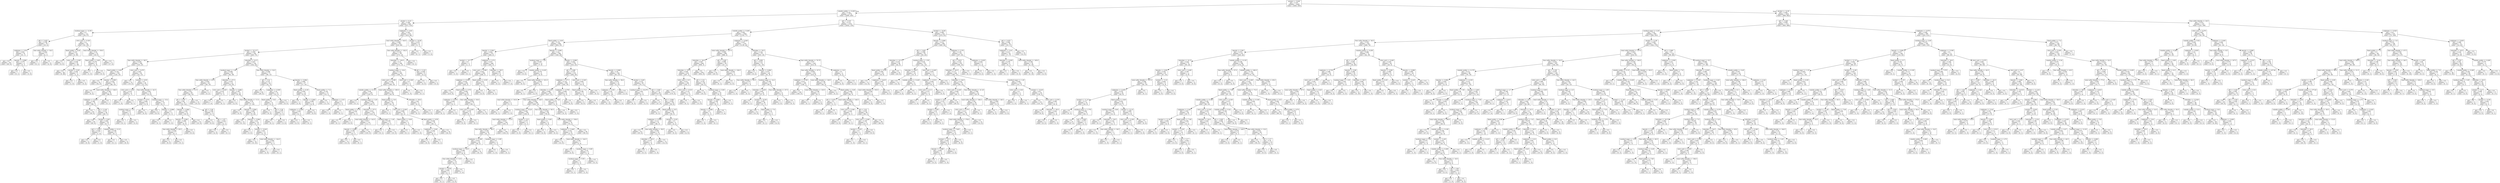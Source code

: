 digraph Tree {
node [shape=box] ;
0 [label="alcohol <= 10.85\ngini = 0.337\nsamples = 4408\nvalue = [3463, 945]"] ;
1 [label="volatile acidity <= 0.205\ngini = 0.183\nsamples = 2778\nvalue = [2495, 283]"] ;
0 -> 1 [labeldistance=2.5, labelangle=45, headlabel="True"] ;
2 [label="alcohol <= 9.15\ngini = 0.369\nsamples = 626\nvalue = [473, 153]"] ;
1 -> 2 ;
3 [label="residual sugar <= 12.55\ngini = 0.5\nsamples = 111\nvalue = [54, 57]"] ;
2 -> 3 ;
4 [label="pH <= 3.425\ngini = 0.108\nsamples = 35\nvalue = [33, 2]"] ;
3 -> 4 ;
5 [label="sulphates <= 0.54\ngini = 0.061\nsamples = 32\nvalue = [31, 1]"] ;
4 -> 5 ;
6 [label="gini = 0.0\nsamples = 28\nvalue = [28, 0]"] ;
5 -> 6 ;
7 [label="density <= 0.998\ngini = 0.375\nsamples = 4\nvalue = [3, 1]"] ;
5 -> 7 ;
8 [label="gini = 0.0\nsamples = 1\nvalue = [0, 1]"] ;
7 -> 8 ;
9 [label="gini = 0.0\nsamples = 3\nvalue = [3, 0]"] ;
7 -> 9 ;
10 [label="free sulfur dioxide <= 34.0\ngini = 0.444\nsamples = 3\nvalue = [2, 1]"] ;
4 -> 10 ;
11 [label="gini = 0.0\nsamples = 1\nvalue = [0, 1]"] ;
10 -> 11 ;
12 [label="gini = 0.0\nsamples = 2\nvalue = [2, 0]"] ;
10 -> 12 ;
13 [label="citric acid <= 0.325\ngini = 0.4\nsamples = 76\nvalue = [21, 55]"] ;
3 -> 13 ;
14 [label="fixed acidity <= 6.45\ngini = 0.107\nsamples = 53\nvalue = [3, 50]"] ;
13 -> 14 ;
15 [label="gini = 0.0\nsamples = 2\nvalue = [2, 0]"] ;
14 -> 15 ;
16 [label="citric acid <= 0.305\ngini = 0.038\nsamples = 51\nvalue = [1, 50]"] ;
14 -> 16 ;
17 [label="gini = 0.0\nsamples = 48\nvalue = [0, 48]"] ;
16 -> 17 ;
18 [label="alcohol <= 9.05\ngini = 0.444\nsamples = 3\nvalue = [1, 2]"] ;
16 -> 18 ;
19 [label="gini = 0.0\nsamples = 1\nvalue = [1, 0]"] ;
18 -> 19 ;
20 [label="gini = 0.0\nsamples = 2\nvalue = [0, 2]"] ;
18 -> 20 ;
21 [label="total sulfur dioxide <= 150.0\ngini = 0.34\nsamples = 23\nvalue = [18, 5]"] ;
13 -> 21 ;
22 [label="fixed acidity <= 6.85\ngini = 0.278\nsamples = 6\nvalue = [1, 5]"] ;
21 -> 22 ;
23 [label="gini = 0.0\nsamples = 1\nvalue = [1, 0]"] ;
22 -> 23 ;
24 [label="gini = 0.0\nsamples = 5\nvalue = [0, 5]"] ;
22 -> 24 ;
25 [label="gini = 0.0\nsamples = 17\nvalue = [17, 0]"] ;
21 -> 25 ;
26 [label="sulphates <= 0.81\ngini = 0.303\nsamples = 515\nvalue = [419, 96]"] ;
2 -> 26 ;
27 [label="total sulfur dioxide <= 140.5\ngini = 0.289\nsamples = 507\nvalue = [418, 89]"] ;
26 -> 27 ;
28 [label="alcohol <= 10.117\ngini = 0.359\nsamples = 320\nvalue = [245, 75]"] ;
27 -> 28 ;
29 [label="free sulfur dioxide <= 38.5\ngini = 0.239\nsamples = 166\nvalue = [143, 23]"] ;
28 -> 29 ;
30 [label="fixed acidity <= 6.65\ngini = 0.142\nsamples = 130\nvalue = [120, 10]"] ;
29 -> 30 ;
31 [label="gini = 0.0\nsamples = 52\nvalue = [52, 0]"] ;
30 -> 31 ;
32 [label="density <= 0.993\ngini = 0.224\nsamples = 78\nvalue = [68, 10]"] ;
30 -> 32 ;
33 [label="gini = 0.0\nsamples = 2\nvalue = [0, 2]"] ;
32 -> 33 ;
34 [label="total sulfur dioxide <= 138.0\ngini = 0.188\nsamples = 76\nvalue = [68, 8]"] ;
32 -> 34 ;
35 [label="sulphates <= 0.435\ngini = 0.169\nsamples = 75\nvalue = [68, 7]"] ;
34 -> 35 ;
36 [label="gini = 0.0\nsamples = 39\nvalue = [39, 0]"] ;
35 -> 36 ;
37 [label="pH <= 3.145\ngini = 0.313\nsamples = 36\nvalue = [29, 7]"] ;
35 -> 37 ;
38 [label="gini = 0.0\nsamples = 20\nvalue = [20, 0]"] ;
37 -> 38 ;
39 [label="alcohol <= 9.85\ngini = 0.492\nsamples = 16\nvalue = [9, 7]"] ;
37 -> 39 ;
40 [label="pH <= 3.455\ngini = 0.245\nsamples = 7\nvalue = [1, 6]"] ;
39 -> 40 ;
41 [label="gini = 0.0\nsamples = 6\nvalue = [0, 6]"] ;
40 -> 41 ;
42 [label="gini = 0.0\nsamples = 1\nvalue = [1, 0]"] ;
40 -> 42 ;
43 [label="volatile acidity <= 0.13\ngini = 0.198\nsamples = 9\nvalue = [8, 1]"] ;
39 -> 43 ;
44 [label="gini = 0.0\nsamples = 1\nvalue = [0, 1]"] ;
43 -> 44 ;
45 [label="gini = 0.0\nsamples = 8\nvalue = [8, 0]"] ;
43 -> 45 ;
46 [label="gini = 0.0\nsamples = 1\nvalue = [0, 1]"] ;
34 -> 46 ;
47 [label="citric acid <= 0.275\ngini = 0.461\nsamples = 36\nvalue = [23, 13]"] ;
29 -> 47 ;
48 [label="gini = 0.0\nsamples = 10\nvalue = [10, 0]"] ;
47 -> 48 ;
49 [label="alcohol <= 9.55\ngini = 0.5\nsamples = 26\nvalue = [13, 13]"] ;
47 -> 49 ;
50 [label="citric acid <= 0.29\ngini = 0.219\nsamples = 8\nvalue = [1, 7]"] ;
49 -> 50 ;
51 [label="gini = 0.0\nsamples = 1\nvalue = [1, 0]"] ;
50 -> 51 ;
52 [label="gini = 0.0\nsamples = 7\nvalue = [0, 7]"] ;
50 -> 52 ;
53 [label="free sulfur dioxide <= 42.5\ngini = 0.444\nsamples = 18\nvalue = [12, 6]"] ;
49 -> 53 ;
54 [label="alcohol <= 9.75\ngini = 0.469\nsamples = 8\nvalue = [3, 5]"] ;
53 -> 54 ;
55 [label="residual sugar <= 3.4\ngini = 0.375\nsamples = 4\nvalue = [3, 1]"] ;
54 -> 55 ;
56 [label="gini = 0.0\nsamples = 1\nvalue = [0, 1]"] ;
55 -> 56 ;
57 [label="gini = 0.0\nsamples = 3\nvalue = [3, 0]"] ;
55 -> 57 ;
58 [label="gini = 0.0\nsamples = 4\nvalue = [0, 4]"] ;
54 -> 58 ;
59 [label="residual sugar <= 15.4\ngini = 0.18\nsamples = 10\nvalue = [9, 1]"] ;
53 -> 59 ;
60 [label="gini = 0.0\nsamples = 8\nvalue = [8, 0]"] ;
59 -> 60 ;
61 [label="density <= 0.998\ngini = 0.5\nsamples = 2\nvalue = [1, 1]"] ;
59 -> 61 ;
62 [label="gini = 0.0\nsamples = 1\nvalue = [0, 1]"] ;
61 -> 62 ;
63 [label="gini = 0.0\nsamples = 1\nvalue = [1, 0]"] ;
61 -> 63 ;
64 [label="chlorides <= 41.5\ngini = 0.447\nsamples = 154\nvalue = [102, 52]"] ;
28 -> 64 ;
65 [label="residual sugar <= 1.65\ngini = 0.498\nsamples = 83\nvalue = [44, 39]"] ;
64 -> 65 ;
66 [label="free sulfur dioxide <= 41.0\ngini = 0.444\nsamples = 42\nvalue = [28, 14]"] ;
65 -> 66 ;
67 [label="free sulfur dioxide <= 31.5\ngini = 0.42\nsamples = 40\nvalue = [28, 12]"] ;
66 -> 67 ;
68 [label="pH <= 3.275\ngini = 0.48\nsamples = 30\nvalue = [18, 12]"] ;
67 -> 68 ;
69 [label="density <= 0.992\ngini = 0.363\nsamples = 21\nvalue = [16, 5]"] ;
68 -> 69 ;
70 [label="density <= 0.992\ngini = 0.496\nsamples = 11\nvalue = [6, 5]"] ;
69 -> 70 ;
71 [label="free sulfur dioxide <= 25.5\ngini = 0.245\nsamples = 7\nvalue = [6, 1]"] ;
70 -> 71 ;
72 [label="gini = 0.0\nsamples = 6\nvalue = [6, 0]"] ;
71 -> 72 ;
73 [label="gini = 0.0\nsamples = 1\nvalue = [0, 1]"] ;
71 -> 73 ;
74 [label="gini = 0.0\nsamples = 4\nvalue = [0, 4]"] ;
70 -> 74 ;
75 [label="gini = 0.0\nsamples = 10\nvalue = [10, 0]"] ;
69 -> 75 ;
76 [label="pH <= 3.49\ngini = 0.346\nsamples = 9\nvalue = [2, 7]"] ;
68 -> 76 ;
77 [label="gini = 0.0\nsamples = 6\nvalue = [0, 6]"] ;
76 -> 77 ;
78 [label="pH <= 3.57\ngini = 0.444\nsamples = 3\nvalue = [2, 1]"] ;
76 -> 78 ;
79 [label="gini = 0.0\nsamples = 2\nvalue = [2, 0]"] ;
78 -> 79 ;
80 [label="gini = 0.0\nsamples = 1\nvalue = [0, 1]"] ;
78 -> 80 ;
81 [label="gini = 0.0\nsamples = 10\nvalue = [10, 0]"] ;
67 -> 81 ;
82 [label="gini = 0.0\nsamples = 2\nvalue = [0, 2]"] ;
66 -> 82 ;
83 [label="chlorides <= 27.5\ngini = 0.476\nsamples = 41\nvalue = [16, 25]"] ;
65 -> 83 ;
84 [label="citric acid <= 0.425\ngini = 0.219\nsamples = 8\nvalue = [7, 1]"] ;
83 -> 84 ;
85 [label="gini = 0.0\nsamples = 7\nvalue = [7, 0]"] ;
84 -> 85 ;
86 [label="gini = 0.0\nsamples = 1\nvalue = [0, 1]"] ;
84 -> 86 ;
87 [label="density <= 0.992\ngini = 0.397\nsamples = 33\nvalue = [9, 24]"] ;
83 -> 87 ;
88 [label="gini = 0.0\nsamples = 2\nvalue = [2, 0]"] ;
87 -> 88 ;
89 [label="free sulfur dioxide <= 11.0\ngini = 0.35\nsamples = 31\nvalue = [7, 24]"] ;
87 -> 89 ;
90 [label="gini = 0.0\nsamples = 2\nvalue = [2, 0]"] ;
89 -> 90 ;
91 [label="density <= 0.994\ngini = 0.285\nsamples = 29\nvalue = [5, 24]"] ;
89 -> 91 ;
92 [label="gini = 0.0\nsamples = 13\nvalue = [0, 13]"] ;
91 -> 92 ;
93 [label="density <= 0.994\ngini = 0.43\nsamples = 16\nvalue = [5, 11]"] ;
91 -> 93 ;
94 [label="gini = 0.0\nsamples = 3\nvalue = [3, 0]"] ;
93 -> 94 ;
95 [label="alcohol <= 10.65\ngini = 0.26\nsamples = 13\nvalue = [2, 11]"] ;
93 -> 95 ;
96 [label="gini = 0.0\nsamples = 10\nvalue = [0, 10]"] ;
95 -> 96 ;
97 [label="total sulfur dioxide <= 124.5\ngini = 0.444\nsamples = 3\nvalue = [2, 1]"] ;
95 -> 97 ;
98 [label="gini = 0.0\nsamples = 2\nvalue = [2, 0]"] ;
97 -> 98 ;
99 [label="gini = 0.0\nsamples = 1\nvalue = [0, 1]"] ;
97 -> 99 ;
100 [label="free sulfur dioxide <= 32.0\ngini = 0.299\nsamples = 71\nvalue = [58, 13]"] ;
64 -> 100 ;
101 [label="pH <= 3.31\ngini = 0.127\nsamples = 44\nvalue = [41, 3]"] ;
100 -> 101 ;
102 [label="gini = 0.0\nsamples = 29\nvalue = [29, 0]"] ;
101 -> 102 ;
103 [label="sulphates <= 0.505\ngini = 0.32\nsamples = 15\nvalue = [12, 3]"] ;
101 -> 103 ;
104 [label="fixed acidity <= 6.8\ngini = 0.5\nsamples = 6\nvalue = [3, 3]"] ;
103 -> 104 ;
105 [label="gini = 0.0\nsamples = 2\nvalue = [0, 2]"] ;
104 -> 105 ;
106 [label="pH <= 3.36\ngini = 0.375\nsamples = 4\nvalue = [3, 1]"] ;
104 -> 106 ;
107 [label="gini = 0.0\nsamples = 1\nvalue = [0, 1]"] ;
106 -> 107 ;
108 [label="gini = 0.0\nsamples = 3\nvalue = [3, 0]"] ;
106 -> 108 ;
109 [label="gini = 0.0\nsamples = 9\nvalue = [9, 0]"] ;
103 -> 109 ;
110 [label="density <= 0.994\ngini = 0.466\nsamples = 27\nvalue = [17, 10]"] ;
100 -> 110 ;
111 [label="fixed acidity <= 6.35\ngini = 0.459\nsamples = 14\nvalue = [5, 9]"] ;
110 -> 111 ;
112 [label="gini = 0.0\nsamples = 3\nvalue = [3, 0]"] ;
111 -> 112 ;
113 [label="density <= 0.992\ngini = 0.298\nsamples = 11\nvalue = [2, 9]"] ;
111 -> 113 ;
114 [label="sulphates <= 0.565\ngini = 0.444\nsamples = 3\nvalue = [2, 1]"] ;
113 -> 114 ;
115 [label="gini = 0.0\nsamples = 2\nvalue = [2, 0]"] ;
114 -> 115 ;
116 [label="gini = 0.0\nsamples = 1\nvalue = [0, 1]"] ;
114 -> 116 ;
117 [label="gini = 0.0\nsamples = 8\nvalue = [0, 8]"] ;
113 -> 117 ;
118 [label="fixed acidity <= 7.2\ngini = 0.142\nsamples = 13\nvalue = [12, 1]"] ;
110 -> 118 ;
119 [label="gini = 0.0\nsamples = 11\nvalue = [11, 0]"] ;
118 -> 119 ;
120 [label="sulphates <= 0.51\ngini = 0.5\nsamples = 2\nvalue = [1, 1]"] ;
118 -> 120 ;
121 [label="gini = 0.0\nsamples = 1\nvalue = [1, 0]"] ;
120 -> 121 ;
122 [label="gini = 0.0\nsamples = 1\nvalue = [0, 1]"] ;
120 -> 122 ;
123 [label="free sulfur dioxide <= 102.0\ngini = 0.139\nsamples = 187\nvalue = [173, 14]"] ;
27 -> 123 ;
124 [label="chlorides <= 120.0\ngini = 0.13\nsamples = 186\nvalue = [173, 13]"] ;
123 -> 124 ;
125 [label="residual sugar <= 18.4\ngini = 0.115\nsamples = 180\nvalue = [169, 11]"] ;
124 -> 125 ;
126 [label="citric acid <= 0.395\ngini = 0.106\nsamples = 178\nvalue = [168, 10]"] ;
125 -> 126 ;
127 [label="volatile acidity <= 0.115\ngini = 0.06\nsamples = 129\nvalue = [125, 4]"] ;
126 -> 127 ;
128 [label="gini = 0.0\nsamples = 1\nvalue = [0, 1]"] ;
127 -> 128 ;
129 [label="residual sugar <= 1.25\ngini = 0.046\nsamples = 128\nvalue = [125, 3]"] ;
127 -> 129 ;
130 [label="fixed acidity <= 6.75\ngini = 0.444\nsamples = 3\nvalue = [2, 1]"] ;
129 -> 130 ;
131 [label="gini = 0.0\nsamples = 1\nvalue = [0, 1]"] ;
130 -> 131 ;
132 [label="gini = 0.0\nsamples = 2\nvalue = [2, 0]"] ;
130 -> 132 ;
133 [label="chlorides <= 57.5\ngini = 0.031\nsamples = 125\nvalue = [123, 2]"] ;
129 -> 133 ;
134 [label="total sulfur dioxide <= 143.5\ngini = 0.017\nsamples = 114\nvalue = [113, 1]"] ;
133 -> 134 ;
135 [label="density <= 0.996\ngini = 0.165\nsamples = 11\nvalue = [10, 1]"] ;
134 -> 135 ;
136 [label="gini = 0.0\nsamples = 10\nvalue = [10, 0]"] ;
135 -> 136 ;
137 [label="gini = 0.0\nsamples = 1\nvalue = [0, 1]"] ;
135 -> 137 ;
138 [label="gini = 0.0\nsamples = 103\nvalue = [103, 0]"] ;
134 -> 138 ;
139 [label="residual sugar <= 1.45\ngini = 0.165\nsamples = 11\nvalue = [10, 1]"] ;
133 -> 139 ;
140 [label="gini = 0.0\nsamples = 1\nvalue = [0, 1]"] ;
139 -> 140 ;
141 [label="gini = 0.0\nsamples = 10\nvalue = [10, 0]"] ;
139 -> 141 ;
142 [label="total sulfur dioxide <= 185.0\ngini = 0.215\nsamples = 49\nvalue = [43, 6]"] ;
126 -> 142 ;
143 [label="fixed acidity <= 5.8\ngini = 0.127\nsamples = 44\nvalue = [41, 3]"] ;
142 -> 143 ;
144 [label="gini = 0.0\nsamples = 1\nvalue = [0, 1]"] ;
143 -> 144 ;
145 [label="citric acid <= 0.405\ngini = 0.089\nsamples = 43\nvalue = [41, 2]"] ;
143 -> 145 ;
146 [label="fixed acidity <= 8.05\ngini = 0.5\nsamples = 2\nvalue = [1, 1]"] ;
145 -> 146 ;
147 [label="gini = 0.0\nsamples = 1\nvalue = [0, 1]"] ;
146 -> 147 ;
148 [label="gini = 0.0\nsamples = 1\nvalue = [1, 0]"] ;
146 -> 148 ;
149 [label="fixed acidity <= 6.55\ngini = 0.048\nsamples = 41\nvalue = [40, 1]"] ;
145 -> 149 ;
150 [label="sulphates <= 0.69\ngini = 0.245\nsamples = 7\nvalue = [6, 1]"] ;
149 -> 150 ;
151 [label="gini = 0.0\nsamples = 6\nvalue = [6, 0]"] ;
150 -> 151 ;
152 [label="gini = 0.0\nsamples = 1\nvalue = [0, 1]"] ;
150 -> 152 ;
153 [label="gini = 0.0\nsamples = 34\nvalue = [34, 0]"] ;
149 -> 153 ;
154 [label="chlorides <= 50.0\ngini = 0.48\nsamples = 5\nvalue = [2, 3]"] ;
142 -> 154 ;
155 [label="gini = 0.0\nsamples = 3\nvalue = [0, 3]"] ;
154 -> 155 ;
156 [label="gini = 0.0\nsamples = 2\nvalue = [2, 0]"] ;
154 -> 156 ;
157 [label="citric acid <= 0.305\ngini = 0.5\nsamples = 2\nvalue = [1, 1]"] ;
125 -> 157 ;
158 [label="gini = 0.0\nsamples = 1\nvalue = [1, 0]"] ;
157 -> 158 ;
159 [label="gini = 0.0\nsamples = 1\nvalue = [0, 1]"] ;
157 -> 159 ;
160 [label="pH <= 3.125\ngini = 0.444\nsamples = 6\nvalue = [4, 2]"] ;
124 -> 160 ;
161 [label="gini = 0.0\nsamples = 4\nvalue = [4, 0]"] ;
160 -> 161 ;
162 [label="gini = 0.0\nsamples = 2\nvalue = [0, 2]"] ;
160 -> 162 ;
163 [label="gini = 0.0\nsamples = 1\nvalue = [0, 1]"] ;
123 -> 163 ;
164 [label="alcohol <= 10.55\ngini = 0.219\nsamples = 8\nvalue = [1, 7]"] ;
26 -> 164 ;
165 [label="gini = 0.0\nsamples = 7\nvalue = [0, 7]"] ;
164 -> 165 ;
166 [label="gini = 0.0\nsamples = 1\nvalue = [1, 0]"] ;
164 -> 166 ;
167 [label="pH <= 3.315\ngini = 0.114\nsamples = 2152\nvalue = [2022, 130]"] ;
1 -> 167 ;
168 [label="volatile acidity <= 0.265\ngini = 0.081\nsamples = 1820\nvalue = [1743, 77]"] ;
167 -> 168 ;
169 [label="fixed acidity <= 6.65\ngini = 0.153\nsamples = 659\nvalue = [604, 55]"] ;
168 -> 169 ;
170 [label="density <= 0.991\ngini = 0.043\nsamples = 270\nvalue = [264, 6]"] ;
169 -> 170 ;
171 [label="alcohol <= 10.7\ngini = 0.5\nsamples = 2\nvalue = [1, 1]"] ;
170 -> 171 ;
172 [label="gini = 0.0\nsamples = 1\nvalue = [1, 0]"] ;
171 -> 172 ;
173 [label="gini = 0.0\nsamples = 1\nvalue = [0, 1]"] ;
171 -> 173 ;
174 [label="sulphates <= 0.72\ngini = 0.037\nsamples = 268\nvalue = [263, 5]"] ;
170 -> 174 ;
175 [label="citric acid <= 0.585\ngini = 0.023\nsamples = 259\nvalue = [256, 3]"] ;
174 -> 175 ;
176 [label="sulphates <= 0.525\ngini = 0.016\nsamples = 254\nvalue = [252, 2]"] ;
175 -> 176 ;
177 [label="gini = 0.0\nsamples = 214\nvalue = [214, 0]"] ;
176 -> 177 ;
178 [label="fixed acidity <= 5.75\ngini = 0.095\nsamples = 40\nvalue = [38, 2]"] ;
176 -> 178 ;
179 [label="sulphates <= 0.575\ngini = 0.444\nsamples = 3\nvalue = [2, 1]"] ;
178 -> 179 ;
180 [label="gini = 0.0\nsamples = 1\nvalue = [0, 1]"] ;
179 -> 180 ;
181 [label="gini = 0.0\nsamples = 2\nvalue = [2, 0]"] ;
179 -> 181 ;
182 [label="free sulfur dioxide <= 30.0\ngini = 0.053\nsamples = 37\nvalue = [36, 1]"] ;
178 -> 182 ;
183 [label="citric acid <= 0.405\ngini = 0.278\nsamples = 6\nvalue = [5, 1]"] ;
182 -> 183 ;
184 [label="gini = 0.0\nsamples = 5\nvalue = [5, 0]"] ;
183 -> 184 ;
185 [label="gini = 0.0\nsamples = 1\nvalue = [0, 1]"] ;
183 -> 185 ;
186 [label="gini = 0.0\nsamples = 31\nvalue = [31, 0]"] ;
182 -> 186 ;
187 [label="fixed acidity <= 6.55\ngini = 0.32\nsamples = 5\nvalue = [4, 1]"] ;
175 -> 187 ;
188 [label="gini = 0.0\nsamples = 4\nvalue = [4, 0]"] ;
187 -> 188 ;
189 [label="gini = 0.0\nsamples = 1\nvalue = [0, 1]"] ;
187 -> 189 ;
190 [label="chlorides <= 39.5\ngini = 0.346\nsamples = 9\nvalue = [7, 2]"] ;
174 -> 190 ;
191 [label="gini = 0.0\nsamples = 2\nvalue = [0, 2]"] ;
190 -> 191 ;
192 [label="gini = 0.0\nsamples = 7\nvalue = [7, 0]"] ;
190 -> 192 ;
193 [label="density <= 0.992\ngini = 0.22\nsamples = 389\nvalue = [340, 49]"] ;
169 -> 193 ;
194 [label="residual sugar <= 1.25\ngini = 0.497\nsamples = 13\nvalue = [7, 6]"] ;
193 -> 194 ;
195 [label="gini = 0.0\nsamples = 5\nvalue = [5, 0]"] ;
194 -> 195 ;
196 [label="volatile acidity <= 0.235\ngini = 0.375\nsamples = 8\nvalue = [2, 6]"] ;
194 -> 196 ;
197 [label="gini = 0.0\nsamples = 5\nvalue = [0, 5]"] ;
196 -> 197 ;
198 [label="total sulfur dioxide <= 101.0\ngini = 0.444\nsamples = 3\nvalue = [2, 1]"] ;
196 -> 198 ;
199 [label="gini = 0.0\nsamples = 1\nvalue = [0, 1]"] ;
198 -> 199 ;
200 [label="gini = 0.0\nsamples = 2\nvalue = [2, 0]"] ;
198 -> 200 ;
201 [label="density <= 0.999\ngini = 0.203\nsamples = 376\nvalue = [333, 43]"] ;
193 -> 201 ;
202 [label="pH <= 3.285\ngini = 0.137\nsamples = 270\nvalue = [250, 20]"] ;
201 -> 202 ;
203 [label="sulphates <= 0.71\ngini = 0.116\nsamples = 258\nvalue = [242, 16]"] ;
202 -> 203 ;
204 [label="chlorides <= 0.03\ngini = 0.099\nsamples = 250\nvalue = [237, 13]"] ;
203 -> 204 ;
205 [label="total sulfur dioxide <= 103.0\ngini = 0.5\nsamples = 2\nvalue = [1, 1]"] ;
204 -> 205 ;
206 [label="gini = 0.0\nsamples = 1\nvalue = [0, 1]"] ;
205 -> 206 ;
207 [label="gini = 0.0\nsamples = 1\nvalue = [1, 0]"] ;
205 -> 207 ;
208 [label="free sulfur dioxide <= 48.5\ngini = 0.092\nsamples = 248\nvalue = [236, 12]"] ;
204 -> 208 ;
209 [label="residual sugar <= 15.25\ngini = 0.048\nsamples = 162\nvalue = [158, 4]"] ;
208 -> 209 ;
210 [label="total sulfur dioxide <= 113.5\ngini = 0.037\nsamples = 158\nvalue = [155, 3]"] ;
209 -> 210 ;
211 [label="free sulfur dioxide <= 38.5\ngini = 0.105\nsamples = 54\nvalue = [51, 3]"] ;
210 -> 211 ;
212 [label="sulphates <= 0.395\ngini = 0.074\nsamples = 52\nvalue = [50, 2]"] ;
211 -> 212 ;
213 [label="residual sugar <= 10.9\ngini = 0.298\nsamples = 11\nvalue = [9, 2]"] ;
212 -> 213 ;
214 [label="free sulfur dioxide <= 13.5\ngini = 0.18\nsamples = 10\nvalue = [9, 1]"] ;
213 -> 214 ;
215 [label="alcohol <= 10.55\ngini = 0.444\nsamples = 3\nvalue = [2, 1]"] ;
214 -> 215 ;
216 [label="gini = 0.0\nsamples = 1\nvalue = [0, 1]"] ;
215 -> 216 ;
217 [label="gini = 0.0\nsamples = 2\nvalue = [2, 0]"] ;
215 -> 217 ;
218 [label="gini = 0.0\nsamples = 7\nvalue = [7, 0]"] ;
214 -> 218 ;
219 [label="gini = 0.0\nsamples = 1\nvalue = [0, 1]"] ;
213 -> 219 ;
220 [label="gini = 0.0\nsamples = 41\nvalue = [41, 0]"] ;
212 -> 220 ;
221 [label="residual sugar <= 2.95\ngini = 0.5\nsamples = 2\nvalue = [1, 1]"] ;
211 -> 221 ;
222 [label="gini = 0.0\nsamples = 1\nvalue = [1, 0]"] ;
221 -> 222 ;
223 [label="gini = 0.0\nsamples = 1\nvalue = [0, 1]"] ;
221 -> 223 ;
224 [label="gini = 0.0\nsamples = 104\nvalue = [104, 0]"] ;
210 -> 224 ;
225 [label="alcohol <= 9.3\ngini = 0.375\nsamples = 4\nvalue = [3, 1]"] ;
209 -> 225 ;
226 [label="gini = 0.0\nsamples = 3\nvalue = [3, 0]"] ;
225 -> 226 ;
227 [label="gini = 0.0\nsamples = 1\nvalue = [0, 1]"] ;
225 -> 227 ;
228 [label="free sulfur dioxide <= 50.5\ngini = 0.169\nsamples = 86\nvalue = [78, 8]"] ;
208 -> 228 ;
229 [label="fixed acidity <= 6.85\ngini = 0.5\nsamples = 8\nvalue = [4, 4]"] ;
228 -> 229 ;
230 [label="gini = 0.0\nsamples = 4\nvalue = [4, 0]"] ;
229 -> 230 ;
231 [label="gini = 0.0\nsamples = 4\nvalue = [0, 4]"] ;
229 -> 231 ;
232 [label="total sulfur dioxide <= 159.0\ngini = 0.097\nsamples = 78\nvalue = [74, 4]"] ;
228 -> 232 ;
233 [label="sulphates <= 0.485\ngini = 0.332\nsamples = 19\nvalue = [15, 4]"] ;
232 -> 233 ;
234 [label="gini = 0.0\nsamples = 12\nvalue = [12, 0]"] ;
233 -> 234 ;
235 [label="total sulfur dioxide <= 142.5\ngini = 0.49\nsamples = 7\nvalue = [3, 4]"] ;
233 -> 235 ;
236 [label="gini = 0.0\nsamples = 2\nvalue = [2, 0]"] ;
235 -> 236 ;
237 [label="residual sugar <= 9.85\ngini = 0.32\nsamples = 5\nvalue = [1, 4]"] ;
235 -> 237 ;
238 [label="residual sugar <= 5.55\ngini = 0.5\nsamples = 2\nvalue = [1, 1]"] ;
237 -> 238 ;
239 [label="gini = 0.0\nsamples = 1\nvalue = [0, 1]"] ;
238 -> 239 ;
240 [label="gini = 0.0\nsamples = 1\nvalue = [1, 0]"] ;
238 -> 240 ;
241 [label="gini = 0.0\nsamples = 3\nvalue = [0, 3]"] ;
237 -> 241 ;
242 [label="gini = 0.0\nsamples = 59\nvalue = [59, 0]"] ;
232 -> 242 ;
243 [label="sulphates <= 0.755\ngini = 0.469\nsamples = 8\nvalue = [5, 3]"] ;
203 -> 243 ;
244 [label="fixed acidity <= 7.45\ngini = 0.375\nsamples = 4\nvalue = [1, 3]"] ;
243 -> 244 ;
245 [label="gini = 0.0\nsamples = 3\nvalue = [0, 3]"] ;
244 -> 245 ;
246 [label="gini = 0.0\nsamples = 1\nvalue = [1, 0]"] ;
244 -> 246 ;
247 [label="gini = 0.0\nsamples = 4\nvalue = [4, 0]"] ;
243 -> 247 ;
248 [label="citric acid <= 0.345\ngini = 0.444\nsamples = 12\nvalue = [8, 4]"] ;
202 -> 248 ;
249 [label="fixed acidity <= 7.2\ngini = 0.198\nsamples = 9\nvalue = [8, 1]"] ;
248 -> 249 ;
250 [label="gini = 0.0\nsamples = 8\nvalue = [8, 0]"] ;
249 -> 250 ;
251 [label="gini = 0.0\nsamples = 1\nvalue = [0, 1]"] ;
249 -> 251 ;
252 [label="gini = 0.0\nsamples = 3\nvalue = [0, 3]"] ;
248 -> 252 ;
253 [label="density <= 0.999\ngini = 0.34\nsamples = 106\nvalue = [83, 23]"] ;
201 -> 253 ;
254 [label="free sulfur dioxide <= 58.0\ngini = 0.375\nsamples = 16\nvalue = [4, 12]"] ;
253 -> 254 ;
255 [label="sulphates <= 0.55\ngini = 0.142\nsamples = 13\nvalue = [1, 12]"] ;
254 -> 255 ;
256 [label="gini = 0.0\nsamples = 12\nvalue = [0, 12]"] ;
255 -> 256 ;
257 [label="gini = 0.0\nsamples = 1\nvalue = [1, 0]"] ;
255 -> 257 ;
258 [label="gini = 0.0\nsamples = 3\nvalue = [3, 0]"] ;
254 -> 258 ;
259 [label="alcohol <= 8.65\ngini = 0.215\nsamples = 90\nvalue = [79, 11]"] ;
253 -> 259 ;
260 [label="residual sugar <= 16.275\ngini = 0.48\nsamples = 5\nvalue = [2, 3]"] ;
259 -> 260 ;
261 [label="gini = 0.0\nsamples = 3\nvalue = [0, 3]"] ;
260 -> 261 ;
262 [label="gini = 0.0\nsamples = 2\nvalue = [2, 0]"] ;
260 -> 262 ;
263 [label="pH <= 3.055\ngini = 0.171\nsamples = 85\nvalue = [77, 8]"] ;
259 -> 263 ;
264 [label="gini = 0.0\nsamples = 27\nvalue = [27, 0]"] ;
263 -> 264 ;
265 [label="pH <= 3.095\ngini = 0.238\nsamples = 58\nvalue = [50, 8]"] ;
263 -> 265 ;
266 [label="gini = 0.0\nsamples = 3\nvalue = [0, 3]"] ;
265 -> 266 ;
267 [label="fixed acidity <= 8.5\ngini = 0.165\nsamples = 55\nvalue = [50, 5]"] ;
265 -> 267 ;
268 [label="sulphates <= 0.565\ngini = 0.111\nsamples = 51\nvalue = [48, 3]"] ;
267 -> 268 ;
269 [label="gini = 0.0\nsamples = 35\nvalue = [35, 0]"] ;
268 -> 269 ;
270 [label="free sulfur dioxide <= 58.5\ngini = 0.305\nsamples = 16\nvalue = [13, 3]"] ;
268 -> 270 ;
271 [label="chlorides <= 45.0\ngini = 0.375\nsamples = 4\nvalue = [1, 3]"] ;
270 -> 271 ;
272 [label="gini = 0.0\nsamples = 3\nvalue = [0, 3]"] ;
271 -> 272 ;
273 [label="gini = 0.0\nsamples = 1\nvalue = [1, 0]"] ;
271 -> 273 ;
274 [label="gini = 0.0\nsamples = 12\nvalue = [12, 0]"] ;
270 -> 274 ;
275 [label="alcohol <= 9.25\ngini = 0.5\nsamples = 4\nvalue = [2, 2]"] ;
267 -> 275 ;
276 [label="gini = 0.0\nsamples = 2\nvalue = [0, 2]"] ;
275 -> 276 ;
277 [label="gini = 0.0\nsamples = 2\nvalue = [2, 0]"] ;
275 -> 277 ;
278 [label="sulphates <= 0.545\ngini = 0.037\nsamples = 1161\nvalue = [1139, 22]"] ;
168 -> 278 ;
279 [label="total sulfur dioxide <= 227.5\ngini = 0.009\nsamples = 890\nvalue = [886, 4]"] ;
278 -> 279 ;
280 [label="chlorides <= 36.5\ngini = 0.007\nsamples = 862\nvalue = [859, 3]"] ;
279 -> 280 ;
281 [label="chlorides <= 35.5\ngini = 0.028\nsamples = 210\nvalue = [207, 3]"] ;
280 -> 281 ;
282 [label="citric acid <= 0.5\ngini = 0.011\nsamples = 184\nvalue = [183, 1]"] ;
281 -> 282 ;
283 [label="gini = 0.0\nsamples = 170\nvalue = [170, 0]"] ;
282 -> 283 ;
284 [label="citric acid <= 0.515\ngini = 0.133\nsamples = 14\nvalue = [13, 1]"] ;
282 -> 284 ;
285 [label="gini = 0.0\nsamples = 1\nvalue = [0, 1]"] ;
284 -> 285 ;
286 [label="gini = 0.0\nsamples = 13\nvalue = [13, 0]"] ;
284 -> 286 ;
287 [label="pH <= 3.16\ngini = 0.142\nsamples = 26\nvalue = [24, 2]"] ;
281 -> 287 ;
288 [label="gini = 0.0\nsamples = 16\nvalue = [16, 0]"] ;
287 -> 288 ;
289 [label="residual sugar <= 8.95\ngini = 0.32\nsamples = 10\nvalue = [8, 2]"] ;
287 -> 289 ;
290 [label="density <= 0.993\ngini = 0.198\nsamples = 9\nvalue = [8, 1]"] ;
289 -> 290 ;
291 [label="density <= 0.992\ngini = 0.5\nsamples = 2\nvalue = [1, 1]"] ;
290 -> 291 ;
292 [label="gini = 0.0\nsamples = 1\nvalue = [1, 0]"] ;
291 -> 292 ;
293 [label="gini = 0.0\nsamples = 1\nvalue = [0, 1]"] ;
291 -> 293 ;
294 [label="gini = 0.0\nsamples = 7\nvalue = [7, 0]"] ;
290 -> 294 ;
295 [label="gini = 0.0\nsamples = 1\nvalue = [0, 1]"] ;
289 -> 295 ;
296 [label="gini = 0.0\nsamples = 652\nvalue = [652, 0]"] ;
280 -> 296 ;
297 [label="pH <= 3.245\ngini = 0.069\nsamples = 28\nvalue = [27, 1]"] ;
279 -> 297 ;
298 [label="gini = 0.0\nsamples = 25\nvalue = [25, 0]"] ;
297 -> 298 ;
299 [label="total sulfur dioxide <= 236.5\ngini = 0.444\nsamples = 3\nvalue = [2, 1]"] ;
297 -> 299 ;
300 [label="gini = 0.0\nsamples = 1\nvalue = [0, 1]"] ;
299 -> 300 ;
301 [label="gini = 0.0\nsamples = 2\nvalue = [2, 0]"] ;
299 -> 301 ;
302 [label="chlorides <= 35.5\ngini = 0.124\nsamples = 271\nvalue = [253, 18]"] ;
278 -> 302 ;
303 [label="pH <= 2.955\ngini = 0.315\nsamples = 51\nvalue = [41, 10]"] ;
302 -> 303 ;
304 [label="gini = 0.0\nsamples = 2\nvalue = [0, 2]"] ;
303 -> 304 ;
305 [label="density <= 0.992\ngini = 0.273\nsamples = 49\nvalue = [41, 8]"] ;
303 -> 305 ;
306 [label="free sulfur dioxide <= 25.5\ngini = 0.375\nsamples = 4\nvalue = [1, 3]"] ;
305 -> 306 ;
307 [label="gini = 0.0\nsamples = 1\nvalue = [1, 0]"] ;
306 -> 307 ;
308 [label="gini = 0.0\nsamples = 3\nvalue = [0, 3]"] ;
306 -> 308 ;
309 [label="residual sugar <= 14.2\ngini = 0.198\nsamples = 45\nvalue = [40, 5]"] ;
305 -> 309 ;
310 [label="chlorides <= 0.035\ngini = 0.097\nsamples = 39\nvalue = [37, 2]"] ;
309 -> 310 ;
311 [label="gini = 0.0\nsamples = 1\nvalue = [0, 1]"] ;
310 -> 311 ;
312 [label="alcohol <= 10.55\ngini = 0.051\nsamples = 38\nvalue = [37, 1]"] ;
310 -> 312 ;
313 [label="gini = 0.0\nsamples = 33\nvalue = [33, 0]"] ;
312 -> 313 ;
314 [label="fixed acidity <= 7.0\ngini = 0.32\nsamples = 5\nvalue = [4, 1]"] ;
312 -> 314 ;
315 [label="gini = 0.0\nsamples = 1\nvalue = [0, 1]"] ;
314 -> 315 ;
316 [label="gini = 0.0\nsamples = 4\nvalue = [4, 0]"] ;
314 -> 316 ;
317 [label="free sulfur dioxide <= 47.5\ngini = 0.5\nsamples = 6\nvalue = [3, 3]"] ;
309 -> 317 ;
318 [label="gini = 0.0\nsamples = 3\nvalue = [3, 0]"] ;
317 -> 318 ;
319 [label="gini = 0.0\nsamples = 3\nvalue = [0, 3]"] ;
317 -> 319 ;
320 [label="free sulfur dioxide <= 70.75\ngini = 0.07\nsamples = 220\nvalue = [212, 8]"] ;
302 -> 320 ;
321 [label="free sulfur dioxide <= 47.5\ngini = 0.054\nsamples = 216\nvalue = [210, 6]"] ;
320 -> 321 ;
322 [label="sulphates <= 0.765\ngini = 0.013\nsamples = 149\nvalue = [148, 1]"] ;
321 -> 322 ;
323 [label="gini = 0.0\nsamples = 140\nvalue = [140, 0]"] ;
322 -> 323 ;
324 [label="total sulfur dioxide <= 135.5\ngini = 0.198\nsamples = 9\nvalue = [8, 1]"] ;
322 -> 324 ;
325 [label="gini = 0.0\nsamples = 1\nvalue = [0, 1]"] ;
324 -> 325 ;
326 [label="gini = 0.0\nsamples = 8\nvalue = [8, 0]"] ;
324 -> 326 ;
327 [label="total sulfur dioxide <= 128.5\ngini = 0.138\nsamples = 67\nvalue = [62, 5]"] ;
321 -> 327 ;
328 [label="gini = 0.0\nsamples = 2\nvalue = [0, 2]"] ;
327 -> 328 ;
329 [label="fixed acidity <= 5.65\ngini = 0.088\nsamples = 65\nvalue = [62, 3]"] ;
327 -> 329 ;
330 [label="pH <= 3.275\ngini = 0.5\nsamples = 2\nvalue = [1, 1]"] ;
329 -> 330 ;
331 [label="gini = 0.0\nsamples = 1\nvalue = [0, 1]"] ;
330 -> 331 ;
332 [label="gini = 0.0\nsamples = 1\nvalue = [1, 0]"] ;
330 -> 332 ;
333 [label="total sulfur dioxide <= 146.5\ngini = 0.061\nsamples = 63\nvalue = [61, 2]"] ;
329 -> 333 ;
334 [label="citric acid <= 0.385\ngini = 0.444\nsamples = 3\nvalue = [2, 1]"] ;
333 -> 334 ;
335 [label="gini = 0.0\nsamples = 2\nvalue = [2, 0]"] ;
334 -> 335 ;
336 [label="gini = 0.0\nsamples = 1\nvalue = [0, 1]"] ;
334 -> 336 ;
337 [label="pH <= 3.01\ngini = 0.033\nsamples = 60\nvalue = [59, 1]"] ;
333 -> 337 ;
338 [label="citric acid <= 0.285\ngini = 0.165\nsamples = 11\nvalue = [10, 1]"] ;
337 -> 338 ;
339 [label="alcohol <= 9.25\ngini = 0.5\nsamples = 2\nvalue = [1, 1]"] ;
338 -> 339 ;
340 [label="gini = 0.0\nsamples = 1\nvalue = [1, 0]"] ;
339 -> 340 ;
341 [label="gini = 0.0\nsamples = 1\nvalue = [0, 1]"] ;
339 -> 341 ;
342 [label="gini = 0.0\nsamples = 9\nvalue = [9, 0]"] ;
338 -> 342 ;
343 [label="gini = 0.0\nsamples = 49\nvalue = [49, 0]"] ;
337 -> 343 ;
344 [label="sulphates <= 0.6\ngini = 0.5\nsamples = 4\nvalue = [2, 2]"] ;
320 -> 344 ;
345 [label="gini = 0.0\nsamples = 2\nvalue = [2, 0]"] ;
344 -> 345 ;
346 [label="gini = 0.0\nsamples = 2\nvalue = [0, 2]"] ;
344 -> 346 ;
347 [label="alcohol <= 10.65\ngini = 0.268\nsamples = 332\nvalue = [279, 53]"] ;
167 -> 347 ;
348 [label="density <= 0.994\ngini = 0.214\nsamples = 296\nvalue = [260, 36]"] ;
347 -> 348 ;
349 [label="pH <= 3.405\ngini = 0.366\nsamples = 83\nvalue = [63, 20]"] ;
348 -> 349 ;
350 [label="chlorides <= 41.5\ngini = 0.219\nsamples = 48\nvalue = [42, 6]"] ;
349 -> 350 ;
351 [label="fixed acidity <= 6.25\ngini = 0.365\nsamples = 25\nvalue = [19, 6]"] ;
350 -> 351 ;
352 [label="gini = 0.0\nsamples = 12\nvalue = [12, 0]"] ;
351 -> 352 ;
353 [label="sulphates <= 0.615\ngini = 0.497\nsamples = 13\nvalue = [7, 6]"] ;
351 -> 353 ;
354 [label="total sulfur dioxide <= 155.5\ngini = 0.245\nsamples = 7\nvalue = [1, 6]"] ;
353 -> 354 ;
355 [label="gini = 0.0\nsamples = 6\nvalue = [0, 6]"] ;
354 -> 355 ;
356 [label="gini = 0.0\nsamples = 1\nvalue = [1, 0]"] ;
354 -> 356 ;
357 [label="gini = 0.0\nsamples = 6\nvalue = [6, 0]"] ;
353 -> 357 ;
358 [label="gini = 0.0\nsamples = 23\nvalue = [23, 0]"] ;
350 -> 358 ;
359 [label="residual sugar <= 1.55\ngini = 0.48\nsamples = 35\nvalue = [21, 14]"] ;
349 -> 359 ;
360 [label="chlorides <= 48.0\ngini = 0.278\nsamples = 18\nvalue = [15, 3]"] ;
359 -> 360 ;
361 [label="gini = 0.0\nsamples = 12\nvalue = [12, 0]"] ;
360 -> 361 ;
362 [label="volatile acidity <= 0.225\ngini = 0.5\nsamples = 6\nvalue = [3, 3]"] ;
360 -> 362 ;
363 [label="gini = 0.0\nsamples = 3\nvalue = [3, 0]"] ;
362 -> 363 ;
364 [label="gini = 0.0\nsamples = 3\nvalue = [0, 3]"] ;
362 -> 364 ;
365 [label="citric acid <= 0.265\ngini = 0.457\nsamples = 17\nvalue = [6, 11]"] ;
359 -> 365 ;
366 [label="sulphates <= 0.515\ngini = 0.444\nsamples = 9\nvalue = [6, 3]"] ;
365 -> 366 ;
367 [label="citric acid <= 0.13\ngini = 0.375\nsamples = 4\nvalue = [1, 3]"] ;
366 -> 367 ;
368 [label="gini = 0.0\nsamples = 1\nvalue = [1, 0]"] ;
367 -> 368 ;
369 [label="gini = 0.0\nsamples = 3\nvalue = [0, 3]"] ;
367 -> 369 ;
370 [label="gini = 0.0\nsamples = 5\nvalue = [5, 0]"] ;
366 -> 370 ;
371 [label="gini = 0.0\nsamples = 8\nvalue = [0, 8]"] ;
365 -> 371 ;
372 [label="sulphates <= 0.79\ngini = 0.139\nsamples = 213\nvalue = [197, 16]"] ;
348 -> 372 ;
373 [label="pH <= 3.815\ngini = 0.124\nsamples = 210\nvalue = [196, 14]"] ;
372 -> 373 ;
374 [label="chlorides <= 42.5\ngini = 0.117\nsamples = 209\nvalue = [196, 13]"] ;
373 -> 374 ;
375 [label="chlorides <= 36.5\ngini = 0.231\nsamples = 75\nvalue = [65, 10]"] ;
374 -> 375 ;
376 [label="citric acid <= 0.245\ngini = 0.048\nsamples = 41\nvalue = [40, 1]"] ;
375 -> 376 ;
377 [label="alcohol <= 9.8\ngini = 0.153\nsamples = 12\nvalue = [11, 1]"] ;
376 -> 377 ;
378 [label="alcohol <= 9.65\ngini = 0.32\nsamples = 5\nvalue = [4, 1]"] ;
377 -> 378 ;
379 [label="gini = 0.0\nsamples = 4\nvalue = [4, 0]"] ;
378 -> 379 ;
380 [label="gini = 0.0\nsamples = 1\nvalue = [0, 1]"] ;
378 -> 380 ;
381 [label="gini = 0.0\nsamples = 7\nvalue = [7, 0]"] ;
377 -> 381 ;
382 [label="gini = 0.0\nsamples = 29\nvalue = [29, 0]"] ;
376 -> 382 ;
383 [label="free sulfur dioxide <= 41.25\ngini = 0.389\nsamples = 34\nvalue = [25, 9]"] ;
375 -> 383 ;
384 [label="total sulfur dioxide <= 196.0\ngini = 0.26\nsamples = 26\nvalue = [22, 4]"] ;
383 -> 384 ;
385 [label="citric acid <= 0.275\ngini = 0.211\nsamples = 25\nvalue = [22, 3]"] ;
384 -> 385 ;
386 [label="total sulfur dioxide <= 178.0\ngini = 0.355\nsamples = 13\nvalue = [10, 3]"] ;
385 -> 386 ;
387 [label="residual sugar <= 7.625\ngini = 0.278\nsamples = 12\nvalue = [10, 2]"] ;
386 -> 387 ;
388 [label="alcohol <= 10.1\ngini = 0.444\nsamples = 6\nvalue = [4, 2]"] ;
387 -> 388 ;
389 [label="density <= 0.996\ngini = 0.444\nsamples = 3\nvalue = [1, 2]"] ;
388 -> 389 ;
390 [label="gini = 0.0\nsamples = 2\nvalue = [0, 2]"] ;
389 -> 390 ;
391 [label="gini = 0.0\nsamples = 1\nvalue = [1, 0]"] ;
389 -> 391 ;
392 [label="gini = 0.0\nsamples = 3\nvalue = [3, 0]"] ;
388 -> 392 ;
393 [label="gini = 0.0\nsamples = 6\nvalue = [6, 0]"] ;
387 -> 393 ;
394 [label="gini = 0.0\nsamples = 1\nvalue = [0, 1]"] ;
386 -> 394 ;
395 [label="gini = 0.0\nsamples = 12\nvalue = [12, 0]"] ;
385 -> 395 ;
396 [label="gini = 0.0\nsamples = 1\nvalue = [0, 1]"] ;
384 -> 396 ;
397 [label="free sulfur dioxide <= 48.5\ngini = 0.469\nsamples = 8\nvalue = [3, 5]"] ;
383 -> 397 ;
398 [label="gini = 0.0\nsamples = 5\nvalue = [0, 5]"] ;
397 -> 398 ;
399 [label="gini = 0.0\nsamples = 3\nvalue = [3, 0]"] ;
397 -> 399 ;
400 [label="residual sugar <= 1.25\ngini = 0.044\nsamples = 134\nvalue = [131, 3]"] ;
374 -> 400 ;
401 [label="citric acid <= 0.36\ngini = 0.5\nsamples = 2\nvalue = [1, 1]"] ;
400 -> 401 ;
402 [label="gini = 0.0\nsamples = 1\nvalue = [1, 0]"] ;
401 -> 402 ;
403 [label="gini = 0.0\nsamples = 1\nvalue = [0, 1]"] ;
401 -> 403 ;
404 [label="alcohol <= 10.45\ngini = 0.03\nsamples = 132\nvalue = [130, 2]"] ;
400 -> 404 ;
405 [label="gini = 0.0\nsamples = 121\nvalue = [121, 0]"] ;
404 -> 405 ;
406 [label="citric acid <= 0.375\ngini = 0.298\nsamples = 11\nvalue = [9, 2]"] ;
404 -> 406 ;
407 [label="gini = 0.0\nsamples = 8\nvalue = [8, 0]"] ;
406 -> 407 ;
408 [label="chlorides <= 50.0\ngini = 0.444\nsamples = 3\nvalue = [1, 2]"] ;
406 -> 408 ;
409 [label="gini = 0.0\nsamples = 2\nvalue = [0, 2]"] ;
408 -> 409 ;
410 [label="gini = 0.0\nsamples = 1\nvalue = [1, 0]"] ;
408 -> 410 ;
411 [label="gini = 0.0\nsamples = 1\nvalue = [0, 1]"] ;
373 -> 411 ;
412 [label="sulphates <= 0.835\ngini = 0.444\nsamples = 3\nvalue = [1, 2]"] ;
372 -> 412 ;
413 [label="gini = 0.0\nsamples = 2\nvalue = [0, 2]"] ;
412 -> 413 ;
414 [label="gini = 0.0\nsamples = 1\nvalue = [1, 0]"] ;
412 -> 414 ;
415 [label="pH <= 3.475\ngini = 0.498\nsamples = 36\nvalue = [19, 17]"] ;
347 -> 415 ;
416 [label="sulphates <= 0.41\ngini = 0.413\nsamples = 24\nvalue = [7, 17]"] ;
415 -> 416 ;
417 [label="chlorides <= 0.035\ngini = 0.278\nsamples = 6\nvalue = [5, 1]"] ;
416 -> 417 ;
418 [label="gini = 0.0\nsamples = 1\nvalue = [0, 1]"] ;
417 -> 418 ;
419 [label="gini = 0.0\nsamples = 5\nvalue = [5, 0]"] ;
417 -> 419 ;
420 [label="total sulfur dioxide <= 165.0\ngini = 0.198\nsamples = 18\nvalue = [2, 16]"] ;
416 -> 420 ;
421 [label="gini = 0.0\nsamples = 16\nvalue = [0, 16]"] ;
420 -> 421 ;
422 [label="gini = 0.0\nsamples = 2\nvalue = [2, 0]"] ;
420 -> 422 ;
423 [label="gini = 0.0\nsamples = 12\nvalue = [12, 0]"] ;
415 -> 423 ;
424 [label="alcohol <= 12.55\ngini = 0.482\nsamples = 1630\nvalue = [968, 662]"] ;
0 -> 424 [labeldistance=2.5, labelangle=-45, headlabel="False"] ;
425 [label="pH <= 3.245\ngini = 0.458\nsamples = 1311\nvalue = [845, 466]"] ;
424 -> 425 ;
426 [label="residual sugar <= 2.25\ngini = 0.42\nsamples = 845\nvalue = [592, 253]"] ;
425 -> 426 ;
427 [label="free sulfur dioxide <= 38.5\ngini = 0.339\nsamples = 342\nvalue = [268, 74]"] ;
426 -> 427 ;
428 [label="density <= 0.99\ngini = 0.273\nsamples = 270\nvalue = [226, 44]"] ;
427 -> 428 ;
429 [label="chlorides <= 41.5\ngini = 0.424\nsamples = 72\nvalue = [50, 22]"] ;
428 -> 429 ;
430 [label="density <= 0.99\ngini = 0.354\nsamples = 61\nvalue = [47, 14]"] ;
429 -> 430 ;
431 [label="total sulfur dioxide <= 127.0\ngini = 0.298\nsamples = 55\nvalue = [45, 10]"] ;
430 -> 431 ;
432 [label="sulphates <= 0.455\ngini = 0.278\nsamples = 54\nvalue = [45, 9]"] ;
431 -> 432 ;
433 [label="alcohol <= 11.15\ngini = 0.117\nsamples = 32\nvalue = [30, 2]"] ;
432 -> 433 ;
434 [label="gini = 0.0\nsamples = 1\nvalue = [0, 1]"] ;
433 -> 434 ;
435 [label="residual sugar <= 1.775\ngini = 0.062\nsamples = 31\nvalue = [30, 1]"] ;
433 -> 435 ;
436 [label="gini = 0.0\nsamples = 27\nvalue = [27, 0]"] ;
435 -> 436 ;
437 [label="pH <= 3.045\ngini = 0.375\nsamples = 4\nvalue = [3, 1]"] ;
435 -> 437 ;
438 [label="gini = 0.0\nsamples = 1\nvalue = [0, 1]"] ;
437 -> 438 ;
439 [label="gini = 0.0\nsamples = 3\nvalue = [3, 0]"] ;
437 -> 439 ;
440 [label="fixed acidity <= 6.65\ngini = 0.434\nsamples = 22\nvalue = [15, 7]"] ;
432 -> 440 ;
441 [label="residual sugar <= 0.95\ngini = 0.245\nsamples = 14\nvalue = [12, 2]"] ;
440 -> 441 ;
442 [label="gini = 0.0\nsamples = 1\nvalue = [0, 1]"] ;
441 -> 442 ;
443 [label="chlorides <= 36.5\ngini = 0.142\nsamples = 13\nvalue = [12, 1]"] ;
441 -> 443 ;
444 [label="gini = 0.0\nsamples = 11\nvalue = [11, 0]"] ;
443 -> 444 ;
445 [label="free sulfur dioxide <= 36.5\ngini = 0.5\nsamples = 2\nvalue = [1, 1]"] ;
443 -> 445 ;
446 [label="gini = 0.0\nsamples = 1\nvalue = [1, 0]"] ;
445 -> 446 ;
447 [label="gini = 0.0\nsamples = 1\nvalue = [0, 1]"] ;
445 -> 447 ;
448 [label="alcohol <= 12.15\ngini = 0.469\nsamples = 8\nvalue = [3, 5]"] ;
440 -> 448 ;
449 [label="citric acid <= 0.355\ngini = 0.375\nsamples = 4\nvalue = [3, 1]"] ;
448 -> 449 ;
450 [label="gini = 0.0\nsamples = 1\nvalue = [0, 1]"] ;
449 -> 450 ;
451 [label="gini = 0.0\nsamples = 3\nvalue = [3, 0]"] ;
449 -> 451 ;
452 [label="gini = 0.0\nsamples = 4\nvalue = [0, 4]"] ;
448 -> 452 ;
453 [label="gini = 0.0\nsamples = 1\nvalue = [0, 1]"] ;
431 -> 453 ;
454 [label="alcohol <= 11.8\ngini = 0.444\nsamples = 6\nvalue = [2, 4]"] ;
430 -> 454 ;
455 [label="gini = 0.0\nsamples = 2\nvalue = [2, 0]"] ;
454 -> 455 ;
456 [label="gini = 0.0\nsamples = 4\nvalue = [0, 4]"] ;
454 -> 456 ;
457 [label="citric acid <= 0.295\ngini = 0.397\nsamples = 11\nvalue = [3, 8]"] ;
429 -> 457 ;
458 [label="gini = 0.0\nsamples = 3\nvalue = [3, 0]"] ;
457 -> 458 ;
459 [label="gini = 0.0\nsamples = 8\nvalue = [0, 8]"] ;
457 -> 459 ;
460 [label="volatile acidity <= 0.135\ngini = 0.198\nsamples = 198\nvalue = [176, 22]"] ;
428 -> 460 ;
461 [label="free sulfur dioxide <= 27.0\ngini = 0.48\nsamples = 5\nvalue = [2, 3]"] ;
460 -> 461 ;
462 [label="gini = 0.0\nsamples = 3\nvalue = [0, 3]"] ;
461 -> 462 ;
463 [label="gini = 0.0\nsamples = 2\nvalue = [2, 0]"] ;
461 -> 463 ;
464 [label="volatile acidity <= 260.0\ngini = 0.178\nsamples = 193\nvalue = [174, 19]"] ;
460 -> 464 ;
465 [label="citric acid <= 0.365\ngini = 0.163\nsamples = 190\nvalue = [173, 17]"] ;
464 -> 465 ;
466 [label="fixed acidity <= 7.95\ngini = 0.232\nsamples = 112\nvalue = [97, 15]"] ;
465 -> 466 ;
467 [label="volatile acidity <= 0.195\ngini = 0.182\nsamples = 99\nvalue = [89, 10]"] ;
466 -> 467 ;
468 [label="sulphates <= 0.49\ngini = 0.393\nsamples = 26\nvalue = [19, 7]"] ;
467 -> 468 ;
469 [label="alcohol <= 11.35\ngini = 0.494\nsamples = 9\nvalue = [4, 5]"] ;
468 -> 469 ;
470 [label="gini = 0.0\nsamples = 5\nvalue = [0, 5]"] ;
469 -> 470 ;
471 [label="gini = 0.0\nsamples = 4\nvalue = [4, 0]"] ;
469 -> 471 ;
472 [label="fixed acidity <= 7.65\ngini = 0.208\nsamples = 17\nvalue = [15, 2]"] ;
468 -> 472 ;
473 [label="alcohol <= 11.65\ngini = 0.117\nsamples = 16\nvalue = [15, 1]"] ;
472 -> 473 ;
474 [label="gini = 0.0\nsamples = 13\nvalue = [13, 0]"] ;
473 -> 474 ;
475 [label="pH <= 3.17\ngini = 0.444\nsamples = 3\nvalue = [2, 1]"] ;
473 -> 475 ;
476 [label="gini = 0.0\nsamples = 2\nvalue = [2, 0]"] ;
475 -> 476 ;
477 [label="gini = 0.0\nsamples = 1\nvalue = [0, 1]"] ;
475 -> 477 ;
478 [label="gini = 0.0\nsamples = 1\nvalue = [0, 1]"] ;
472 -> 478 ;
479 [label="citric acid <= 0.235\ngini = 0.079\nsamples = 73\nvalue = [70, 3]"] ;
467 -> 479 ;
480 [label="chlorides <= 42.0\ngini = 0.444\nsamples = 3\nvalue = [2, 1]"] ;
479 -> 480 ;
481 [label="gini = 0.0\nsamples = 2\nvalue = [2, 0]"] ;
480 -> 481 ;
482 [label="gini = 0.0\nsamples = 1\nvalue = [0, 1]"] ;
480 -> 482 ;
483 [label="pH <= 3.005\ngini = 0.056\nsamples = 70\nvalue = [68, 2]"] ;
479 -> 483 ;
484 [label="total sulfur dioxide <= 146.0\ngini = 0.278\nsamples = 6\nvalue = [5, 1]"] ;
483 -> 484 ;
485 [label="gini = 0.0\nsamples = 5\nvalue = [5, 0]"] ;
484 -> 485 ;
486 [label="gini = 0.0\nsamples = 1\nvalue = [0, 1]"] ;
484 -> 486 ;
487 [label="free sulfur dioxide <= 33.0\ngini = 0.031\nsamples = 64\nvalue = [63, 1]"] ;
483 -> 487 ;
488 [label="gini = 0.0\nsamples = 54\nvalue = [54, 0]"] ;
487 -> 488 ;
489 [label="pH <= 3.17\ngini = 0.18\nsamples = 10\nvalue = [9, 1]"] ;
487 -> 489 ;
490 [label="gini = 0.0\nsamples = 9\nvalue = [9, 0]"] ;
489 -> 490 ;
491 [label="gini = 0.0\nsamples = 1\nvalue = [0, 1]"] ;
489 -> 491 ;
492 [label="citric acid <= 0.335\ngini = 0.473\nsamples = 13\nvalue = [8, 5]"] ;
466 -> 492 ;
493 [label="volatile acidity <= 0.32\ngini = 0.198\nsamples = 9\nvalue = [8, 1]"] ;
492 -> 493 ;
494 [label="gini = 0.0\nsamples = 8\nvalue = [8, 0]"] ;
493 -> 494 ;
495 [label="gini = 0.0\nsamples = 1\nvalue = [0, 1]"] ;
493 -> 495 ;
496 [label="gini = 0.0\nsamples = 4\nvalue = [0, 4]"] ;
492 -> 496 ;
497 [label="total sulfur dioxide <= 73.0\ngini = 0.05\nsamples = 78\nvalue = [76, 2]"] ;
465 -> 497 ;
498 [label="volatile acidity <= 0.195\ngini = 0.444\nsamples = 3\nvalue = [2, 1]"] ;
497 -> 498 ;
499 [label="gini = 0.0\nsamples = 1\nvalue = [0, 1]"] ;
498 -> 499 ;
500 [label="gini = 0.0\nsamples = 2\nvalue = [2, 0]"] ;
498 -> 500 ;
501 [label="fixed acidity <= 8.5\ngini = 0.026\nsamples = 75\nvalue = [74, 1]"] ;
497 -> 501 ;
502 [label="gini = 0.0\nsamples = 69\nvalue = [69, 0]"] ;
501 -> 502 ;
503 [label="fixed acidity <= 8.75\ngini = 0.278\nsamples = 6\nvalue = [5, 1]"] ;
501 -> 503 ;
504 [label="gini = 0.0\nsamples = 1\nvalue = [0, 1]"] ;
503 -> 504 ;
505 [label="gini = 0.0\nsamples = 5\nvalue = [5, 0]"] ;
503 -> 505 ;
506 [label="total sulfur dioxide <= 65.0\ngini = 0.444\nsamples = 3\nvalue = [1, 2]"] ;
464 -> 506 ;
507 [label="gini = 0.0\nsamples = 1\nvalue = [1, 0]"] ;
506 -> 507 ;
508 [label="gini = 0.0\nsamples = 2\nvalue = [0, 2]"] ;
506 -> 508 ;
509 [label="volatile acidity <= 0.255\ngini = 0.486\nsamples = 72\nvalue = [42, 30]"] ;
427 -> 509 ;
510 [label="pH <= 3.115\ngini = 0.483\nsamples = 44\nvalue = [18, 26]"] ;
509 -> 510 ;
511 [label="sulphates <= 0.735\ngini = 0.388\nsamples = 19\nvalue = [14, 5]"] ;
510 -> 511 ;
512 [label="citric acid <= 0.305\ngini = 0.291\nsamples = 17\nvalue = [14, 3]"] ;
511 -> 512 ;
513 [label="total sulfur dioxide <= 97.5\ngini = 0.444\nsamples = 3\nvalue = [1, 2]"] ;
512 -> 513 ;
514 [label="gini = 0.0\nsamples = 1\nvalue = [1, 0]"] ;
513 -> 514 ;
515 [label="gini = 0.0\nsamples = 2\nvalue = [0, 2]"] ;
513 -> 515 ;
516 [label="fixed acidity <= 8.45\ngini = 0.133\nsamples = 14\nvalue = [13, 1]"] ;
512 -> 516 ;
517 [label="gini = 0.0\nsamples = 13\nvalue = [13, 0]"] ;
516 -> 517 ;
518 [label="gini = 0.0\nsamples = 1\nvalue = [0, 1]"] ;
516 -> 518 ;
519 [label="gini = 0.0\nsamples = 2\nvalue = [0, 2]"] ;
511 -> 519 ;
520 [label="density <= 0.99\ngini = 0.269\nsamples = 25\nvalue = [4, 21]"] ;
510 -> 520 ;
521 [label="residual sugar <= 1.35\ngini = 0.48\nsamples = 5\nvalue = [3, 2]"] ;
520 -> 521 ;
522 [label="gini = 0.0\nsamples = 2\nvalue = [0, 2]"] ;
521 -> 522 ;
523 [label="gini = 0.0\nsamples = 3\nvalue = [3, 0]"] ;
521 -> 523 ;
524 [label="chlorides <= 50.5\ngini = 0.095\nsamples = 20\nvalue = [1, 19]"] ;
520 -> 524 ;
525 [label="gini = 0.0\nsamples = 19\nvalue = [0, 19]"] ;
524 -> 525 ;
526 [label="gini = 0.0\nsamples = 1\nvalue = [1, 0]"] ;
524 -> 526 ;
527 [label="citric acid <= 0.265\ngini = 0.245\nsamples = 28\nvalue = [24, 4]"] ;
509 -> 527 ;
528 [label="density <= 0.991\ngini = 0.469\nsamples = 8\nvalue = [5, 3]"] ;
527 -> 528 ;
529 [label="fixed acidity <= 6.25\ngini = 0.375\nsamples = 4\nvalue = [1, 3]"] ;
528 -> 529 ;
530 [label="gini = 0.0\nsamples = 1\nvalue = [1, 0]"] ;
529 -> 530 ;
531 [label="gini = 0.0\nsamples = 3\nvalue = [0, 3]"] ;
529 -> 531 ;
532 [label="gini = 0.0\nsamples = 4\nvalue = [4, 0]"] ;
528 -> 532 ;
533 [label="density <= 0.989\ngini = 0.095\nsamples = 20\nvalue = [19, 1]"] ;
527 -> 533 ;
534 [label="alcohol <= 12.45\ngini = 0.5\nsamples = 2\nvalue = [1, 1]"] ;
533 -> 534 ;
535 [label="gini = 0.0\nsamples = 1\nvalue = [0, 1]"] ;
534 -> 535 ;
536 [label="gini = 0.0\nsamples = 1\nvalue = [1, 0]"] ;
534 -> 536 ;
537 [label="gini = 0.0\nsamples = 18\nvalue = [18, 0]"] ;
533 -> 537 ;
538 [label="alcohol <= 11.85\ngini = 0.458\nsamples = 503\nvalue = [324, 179]"] ;
426 -> 538 ;
539 [label="total sulfur dioxide <= 157.5\ngini = 0.403\nsamples = 325\nvalue = [234, 91]"] ;
538 -> 539 ;
540 [label="free sulfur dioxide <= 24.5\ngini = 0.434\nsamples = 267\nvalue = [182, 85]"] ;
539 -> 540 ;
541 [label="volatile acidity <= 0.175\ngini = 0.313\nsamples = 98\nvalue = [79, 19]"] ;
540 -> 541 ;
542 [label="density <= 0.994\ngini = 0.444\nsamples = 6\nvalue = [2, 4]"] ;
541 -> 542 ;
543 [label="gini = 0.0\nsamples = 4\nvalue = [0, 4]"] ;
542 -> 543 ;
544 [label="gini = 0.0\nsamples = 2\nvalue = [2, 0]"] ;
542 -> 544 ;
545 [label="sulphates <= 0.335\ngini = 0.273\nsamples = 92\nvalue = [77, 15]"] ;
541 -> 545 ;
546 [label="fixed acidity <= 7.05\ngini = 0.48\nsamples = 5\nvalue = [2, 3]"] ;
545 -> 546 ;
547 [label="gini = 0.0\nsamples = 2\nvalue = [0, 2]"] ;
546 -> 547 ;
548 [label="density <= 0.994\ngini = 0.444\nsamples = 3\nvalue = [2, 1]"] ;
546 -> 548 ;
549 [label="gini = 0.0\nsamples = 1\nvalue = [0, 1]"] ;
548 -> 549 ;
550 [label="gini = 0.0\nsamples = 2\nvalue = [2, 0]"] ;
548 -> 550 ;
551 [label="density <= 0.99\ngini = 0.238\nsamples = 87\nvalue = [75, 12]"] ;
545 -> 551 ;
552 [label="gini = 0.0\nsamples = 1\nvalue = [0, 1]"] ;
551 -> 552 ;
553 [label="residual sugar <= 7.55\ngini = 0.223\nsamples = 86\nvalue = [75, 11]"] ;
551 -> 553 ;
554 [label="residual sugar <= 7.15\ngini = 0.303\nsamples = 59\nvalue = [48, 11]"] ;
553 -> 554 ;
555 [label="total sulfur dioxide <= 100.0\ngini = 0.198\nsamples = 54\nvalue = [48, 6]"] ;
554 -> 555 ;
556 [label="gini = 0.0\nsamples = 27\nvalue = [27, 0]"] ;
555 -> 556 ;
557 [label="volatile acidity <= 0.195\ngini = 0.346\nsamples = 27\nvalue = [21, 6]"] ;
555 -> 557 ;
558 [label="residual sugar <= 5.6\ngini = 0.375\nsamples = 4\nvalue = [1, 3]"] ;
557 -> 558 ;
559 [label="gini = 0.0\nsamples = 1\nvalue = [1, 0]"] ;
558 -> 559 ;
560 [label="gini = 0.0\nsamples = 3\nvalue = [0, 3]"] ;
558 -> 560 ;
561 [label="alcohol <= 11.65\ngini = 0.227\nsamples = 23\nvalue = [20, 3]"] ;
557 -> 561 ;
562 [label="volatile acidity <= 0.295\ngini = 0.165\nsamples = 22\nvalue = [20, 2]"] ;
561 -> 562 ;
563 [label="gini = 0.0\nsamples = 14\nvalue = [14, 0]"] ;
562 -> 563 ;
564 [label="free sulfur dioxide <= 18.5\ngini = 0.375\nsamples = 8\nvalue = [6, 2]"] ;
562 -> 564 ;
565 [label="gini = 0.0\nsamples = 5\nvalue = [5, 0]"] ;
564 -> 565 ;
566 [label="pH <= 3.09\ngini = 0.444\nsamples = 3\nvalue = [1, 2]"] ;
564 -> 566 ;
567 [label="gini = 0.0\nsamples = 1\nvalue = [1, 0]"] ;
566 -> 567 ;
568 [label="gini = 0.0\nsamples = 2\nvalue = [0, 2]"] ;
566 -> 568 ;
569 [label="gini = 0.0\nsamples = 1\nvalue = [0, 1]"] ;
561 -> 569 ;
570 [label="gini = 0.0\nsamples = 5\nvalue = [0, 5]"] ;
554 -> 570 ;
571 [label="gini = 0.0\nsamples = 27\nvalue = [27, 0]"] ;
553 -> 571 ;
572 [label="pH <= 3.155\ngini = 0.476\nsamples = 169\nvalue = [103, 66]"] ;
540 -> 572 ;
573 [label="citric acid <= 0.265\ngini = 0.499\nsamples = 114\nvalue = [60, 54]"] ;
572 -> 573 ;
574 [label="residual sugar <= 2.7\ngini = 0.188\nsamples = 19\nvalue = [17, 2]"] ;
573 -> 574 ;
575 [label="gini = 0.0\nsamples = 1\nvalue = [0, 1]"] ;
574 -> 575 ;
576 [label="sulphates <= 0.615\ngini = 0.105\nsamples = 18\nvalue = [17, 1]"] ;
574 -> 576 ;
577 [label="gini = 0.0\nsamples = 17\nvalue = [17, 0]"] ;
576 -> 577 ;
578 [label="gini = 0.0\nsamples = 1\nvalue = [0, 1]"] ;
576 -> 578 ;
579 [label="residual sugar <= 8.95\ngini = 0.496\nsamples = 95\nvalue = [43, 52]"] ;
573 -> 579 ;
580 [label="chlorides <= 18.5\ngini = 0.492\nsamples = 64\nvalue = [36, 28]"] ;
579 -> 580 ;
581 [label="gini = 0.0\nsamples = 9\nvalue = [9, 0]"] ;
580 -> 581 ;
582 [label="chlorides <= 32.5\ngini = 0.5\nsamples = 55\nvalue = [27, 28]"] ;
580 -> 582 ;
583 [label="fixed acidity <= 8.95\ngini = 0.245\nsamples = 14\nvalue = [2, 12]"] ;
582 -> 583 ;
584 [label="sulphates <= 0.46\ngini = 0.142\nsamples = 13\nvalue = [1, 12]"] ;
583 -> 584 ;
585 [label="gini = 0.0\nsamples = 11\nvalue = [0, 11]"] ;
584 -> 585 ;
586 [label="volatile acidity <= 0.215\ngini = 0.5\nsamples = 2\nvalue = [1, 1]"] ;
584 -> 586 ;
587 [label="gini = 0.0\nsamples = 1\nvalue = [1, 0]"] ;
586 -> 587 ;
588 [label="gini = 0.0\nsamples = 1\nvalue = [0, 1]"] ;
586 -> 588 ;
589 [label="gini = 0.0\nsamples = 1\nvalue = [1, 0]"] ;
583 -> 589 ;
590 [label="residual sugar <= 3.0\ngini = 0.476\nsamples = 41\nvalue = [25, 16]"] ;
582 -> 590 ;
591 [label="volatile acidity <= 0.325\ngini = 0.391\nsamples = 15\nvalue = [4, 11]"] ;
590 -> 591 ;
592 [label="pH <= 2.935\ngini = 0.153\nsamples = 12\nvalue = [1, 11]"] ;
591 -> 592 ;
593 [label="gini = 0.0\nsamples = 1\nvalue = [1, 0]"] ;
592 -> 593 ;
594 [label="gini = 0.0\nsamples = 11\nvalue = [0, 11]"] ;
592 -> 594 ;
595 [label="gini = 0.0\nsamples = 3\nvalue = [3, 0]"] ;
591 -> 595 ;
596 [label="chlorides <= 50.5\ngini = 0.311\nsamples = 26\nvalue = [21, 5]"] ;
590 -> 596 ;
597 [label="sulphates <= 0.33\ngini = 0.091\nsamples = 21\nvalue = [20, 1]"] ;
596 -> 597 ;
598 [label="fixed acidity <= 8.45\ngini = 0.5\nsamples = 2\nvalue = [1, 1]"] ;
597 -> 598 ;
599 [label="gini = 0.0\nsamples = 1\nvalue = [0, 1]"] ;
598 -> 599 ;
600 [label="gini = 0.0\nsamples = 1\nvalue = [1, 0]"] ;
598 -> 600 ;
601 [label="gini = 0.0\nsamples = 19\nvalue = [19, 0]"] ;
597 -> 601 ;
602 [label="fixed acidity <= 8.0\ngini = 0.32\nsamples = 5\nvalue = [1, 4]"] ;
596 -> 602 ;
603 [label="gini = 0.0\nsamples = 4\nvalue = [0, 4]"] ;
602 -> 603 ;
604 [label="gini = 0.0\nsamples = 1\nvalue = [1, 0]"] ;
602 -> 604 ;
605 [label="total sulfur dioxide <= 111.0\ngini = 0.35\nsamples = 31\nvalue = [7, 24]"] ;
579 -> 605 ;
606 [label="gini = 0.0\nsamples = 3\nvalue = [3, 0]"] ;
605 -> 606 ;
607 [label="chlorides <= 38.5\ngini = 0.245\nsamples = 28\nvalue = [4, 24]"] ;
605 -> 607 ;
608 [label="fixed acidity <= 7.2\ngini = 0.48\nsamples = 10\nvalue = [4, 6]"] ;
607 -> 608 ;
609 [label="gini = 0.0\nsamples = 4\nvalue = [4, 0]"] ;
608 -> 609 ;
610 [label="gini = 0.0\nsamples = 6\nvalue = [0, 6]"] ;
608 -> 610 ;
611 [label="gini = 0.0\nsamples = 18\nvalue = [0, 18]"] ;
607 -> 611 ;
612 [label="free sulfur dioxide <= 42.5\ngini = 0.341\nsamples = 55\nvalue = [43, 12]"] ;
572 -> 612 ;
613 [label="residual sugar <= 2.5\ngini = 0.165\nsamples = 33\nvalue = [30, 3]"] ;
612 -> 613 ;
614 [label="gini = 0.0\nsamples = 2\nvalue = [0, 2]"] ;
613 -> 614 ;
615 [label="free sulfur dioxide <= 25.5\ngini = 0.062\nsamples = 31\nvalue = [30, 1]"] ;
613 -> 615 ;
616 [label="density <= 0.992\ngini = 0.5\nsamples = 2\nvalue = [1, 1]"] ;
615 -> 616 ;
617 [label="gini = 0.0\nsamples = 1\nvalue = [1, 0]"] ;
616 -> 617 ;
618 [label="gini = 0.0\nsamples = 1\nvalue = [0, 1]"] ;
616 -> 618 ;
619 [label="gini = 0.0\nsamples = 29\nvalue = [29, 0]"] ;
615 -> 619 ;
620 [label="residual sugar <= 4.95\ngini = 0.483\nsamples = 22\nvalue = [13, 9]"] ;
612 -> 620 ;
621 [label="chlorides <= 41.0\ngini = 0.473\nsamples = 13\nvalue = [5, 8]"] ;
620 -> 621 ;
622 [label="fixed acidity <= 7.35\ngini = 0.32\nsamples = 10\nvalue = [2, 8]"] ;
621 -> 622 ;
623 [label="residual sugar <= 2.75\ngini = 0.198\nsamples = 9\nvalue = [1, 8]"] ;
622 -> 623 ;
624 [label="gini = 0.0\nsamples = 1\nvalue = [1, 0]"] ;
623 -> 624 ;
625 [label="gini = 0.0\nsamples = 8\nvalue = [0, 8]"] ;
623 -> 625 ;
626 [label="gini = 0.0\nsamples = 1\nvalue = [1, 0]"] ;
622 -> 626 ;
627 [label="gini = 0.0\nsamples = 3\nvalue = [3, 0]"] ;
621 -> 627 ;
628 [label="alcohol <= 11.45\ngini = 0.198\nsamples = 9\nvalue = [8, 1]"] ;
620 -> 628 ;
629 [label="gini = 0.0\nsamples = 8\nvalue = [8, 0]"] ;
628 -> 629 ;
630 [label="gini = 0.0\nsamples = 1\nvalue = [0, 1]"] ;
628 -> 630 ;
631 [label="free sulfur dioxide <= 100.0\ngini = 0.185\nsamples = 58\nvalue = [52, 6]"] ;
539 -> 631 ;
632 [label="volatile acidity <= 0.15\ngini = 0.135\nsamples = 55\nvalue = [51, 4]"] ;
631 -> 632 ;
633 [label="gini = 0.0\nsamples = 1\nvalue = [0, 1]"] ;
632 -> 633 ;
634 [label="volatile acidity <= 0.435\ngini = 0.105\nsamples = 54\nvalue = [51, 3]"] ;
632 -> 634 ;
635 [label="fixed acidity <= 8.0\ngini = 0.04\nsamples = 49\nvalue = [48, 1]"] ;
634 -> 635 ;
636 [label="gini = 0.0\nsamples = 46\nvalue = [46, 0]"] ;
635 -> 636 ;
637 [label="volatile acidity <= 0.25\ngini = 0.444\nsamples = 3\nvalue = [2, 1]"] ;
635 -> 637 ;
638 [label="gini = 0.0\nsamples = 2\nvalue = [2, 0]"] ;
637 -> 638 ;
639 [label="gini = 0.0\nsamples = 1\nvalue = [0, 1]"] ;
637 -> 639 ;
640 [label="density <= 0.994\ngini = 0.48\nsamples = 5\nvalue = [3, 2]"] ;
634 -> 640 ;
641 [label="gini = 0.0\nsamples = 3\nvalue = [3, 0]"] ;
640 -> 641 ;
642 [label="gini = 0.0\nsamples = 2\nvalue = [0, 2]"] ;
640 -> 642 ;
643 [label="total sulfur dioxide <= 193.5\ngini = 0.444\nsamples = 3\nvalue = [1, 2]"] ;
631 -> 643 ;
644 [label="gini = 0.0\nsamples = 2\nvalue = [0, 2]"] ;
643 -> 644 ;
645 [label="gini = 0.0\nsamples = 1\nvalue = [1, 0]"] ;
643 -> 645 ;
646 [label="pH <= 2.965\ngini = 0.5\nsamples = 178\nvalue = [90, 88]"] ;
538 -> 646 ;
647 [label="sulphates <= 0.505\ngini = 0.231\nsamples = 15\nvalue = [13, 2]"] ;
646 -> 647 ;
648 [label="gini = 0.0\nsamples = 11\nvalue = [11, 0]"] ;
647 -> 648 ;
649 [label="fixed acidity <= 7.6\ngini = 0.5\nsamples = 4\nvalue = [2, 2]"] ;
647 -> 649 ;
650 [label="gini = 0.0\nsamples = 2\nvalue = [0, 2]"] ;
649 -> 650 ;
651 [label="gini = 0.0\nsamples = 2\nvalue = [2, 0]"] ;
649 -> 651 ;
652 [label="residual sugar <= 9.3\ngini = 0.498\nsamples = 163\nvalue = [77, 86]"] ;
646 -> 652 ;
653 [label="chlorides <= 0.035\ngini = 0.489\nsamples = 141\nvalue = [60, 81]"] ;
652 -> 653 ;
654 [label="sulphates <= 0.345\ngini = 0.124\nsamples = 15\nvalue = [1, 14]"] ;
653 -> 654 ;
655 [label="gini = 0.0\nsamples = 1\nvalue = [1, 0]"] ;
654 -> 655 ;
656 [label="gini = 0.0\nsamples = 14\nvalue = [0, 14]"] ;
654 -> 656 ;
657 [label="residual sugar <= 8.45\ngini = 0.498\nsamples = 126\nvalue = [59, 67]"] ;
653 -> 657 ;
658 [label="pH <= 2.995\ngini = 0.5\nsamples = 117\nvalue = [59, 58]"] ;
657 -> 658 ;
659 [label="gini = 0.0\nsamples = 7\nvalue = [0, 7]"] ;
658 -> 659 ;
660 [label="alcohol <= 12.175\ngini = 0.497\nsamples = 110\nvalue = [59, 51]"] ;
658 -> 660 ;
661 [label="residual sugar <= 5.2\ngini = 0.473\nsamples = 47\nvalue = [18, 29]"] ;
660 -> 661 ;
662 [label="chlorides <= 42.5\ngini = 0.494\nsamples = 27\nvalue = [15, 12]"] ;
661 -> 662 ;
663 [label="density <= 0.99\ngini = 0.375\nsamples = 20\nvalue = [15, 5]"] ;
662 -> 663 ;
664 [label="residual sugar <= 3.35\ngini = 0.375\nsamples = 4\nvalue = [1, 3]"] ;
663 -> 664 ;
665 [label="gini = 0.0\nsamples = 3\nvalue = [0, 3]"] ;
664 -> 665 ;
666 [label="gini = 0.0\nsamples = 1\nvalue = [1, 0]"] ;
664 -> 666 ;
667 [label="free sulfur dioxide <= 60.5\ngini = 0.219\nsamples = 16\nvalue = [14, 2]"] ;
663 -> 667 ;
668 [label="residual sugar <= 4.45\ngini = 0.124\nsamples = 15\nvalue = [14, 1]"] ;
667 -> 668 ;
669 [label="gini = 0.0\nsamples = 11\nvalue = [11, 0]"] ;
668 -> 669 ;
670 [label="fixed acidity <= 7.65\ngini = 0.375\nsamples = 4\nvalue = [3, 1]"] ;
668 -> 670 ;
671 [label="gini = 0.0\nsamples = 1\nvalue = [0, 1]"] ;
670 -> 671 ;
672 [label="gini = 0.0\nsamples = 3\nvalue = [3, 0]"] ;
670 -> 672 ;
673 [label="gini = 0.0\nsamples = 1\nvalue = [0, 1]"] ;
667 -> 673 ;
674 [label="gini = 0.0\nsamples = 7\nvalue = [0, 7]"] ;
662 -> 674 ;
675 [label="residual sugar <= 7.5\ngini = 0.255\nsamples = 20\nvalue = [3, 17]"] ;
661 -> 675 ;
676 [label="free sulfur dioxide <= 9.5\ngini = 0.105\nsamples = 18\nvalue = [1, 17]"] ;
675 -> 676 ;
677 [label="gini = 0.0\nsamples = 1\nvalue = [1, 0]"] ;
676 -> 677 ;
678 [label="gini = 0.0\nsamples = 17\nvalue = [0, 17]"] ;
676 -> 678 ;
679 [label="gini = 0.0\nsamples = 2\nvalue = [2, 0]"] ;
675 -> 679 ;
680 [label="volatile acidity <= 0.375\ngini = 0.455\nsamples = 63\nvalue = [41, 22]"] ;
660 -> 680 ;
681 [label="residual sugar <= 4.9\ngini = 0.32\nsamples = 40\nvalue = [32, 8]"] ;
680 -> 681 ;
682 [label="chlorides <= 34.5\ngini = 0.455\nsamples = 20\nvalue = [13, 7]"] ;
681 -> 682 ;
683 [label="citric acid <= 0.355\ngini = 0.463\nsamples = 11\nvalue = [4, 7]"] ;
682 -> 683 ;
684 [label="citric acid <= 0.235\ngini = 0.346\nsamples = 9\nvalue = [2, 7]"] ;
683 -> 684 ;
685 [label="gini = 0.0\nsamples = 1\nvalue = [1, 0]"] ;
684 -> 685 ;
686 [label="total sulfur dioxide <= 158.0\ngini = 0.219\nsamples = 8\nvalue = [1, 7]"] ;
684 -> 686 ;
687 [label="gini = 0.0\nsamples = 7\nvalue = [0, 7]"] ;
686 -> 687 ;
688 [label="gini = 0.0\nsamples = 1\nvalue = [1, 0]"] ;
686 -> 688 ;
689 [label="gini = 0.0\nsamples = 2\nvalue = [2, 0]"] ;
683 -> 689 ;
690 [label="gini = 0.0\nsamples = 9\nvalue = [9, 0]"] ;
682 -> 690 ;
691 [label="free sulfur dioxide <= 45.0\ngini = 0.095\nsamples = 20\nvalue = [19, 1]"] ;
681 -> 691 ;
692 [label="gini = 0.0\nsamples = 19\nvalue = [19, 0]"] ;
691 -> 692 ;
693 [label="gini = 0.0\nsamples = 1\nvalue = [0, 1]"] ;
691 -> 693 ;
694 [label="chlorides <= 32.0\ngini = 0.476\nsamples = 23\nvalue = [9, 14]"] ;
680 -> 694 ;
695 [label="citric acid <= 0.385\ngini = 0.375\nsamples = 8\nvalue = [6, 2]"] ;
694 -> 695 ;
696 [label="gini = 0.0\nsamples = 6\nvalue = [6, 0]"] ;
695 -> 696 ;
697 [label="gini = 0.0\nsamples = 2\nvalue = [0, 2]"] ;
695 -> 697 ;
698 [label="total sulfur dioxide <= 164.5\ngini = 0.32\nsamples = 15\nvalue = [3, 12]"] ;
694 -> 698 ;
699 [label="residual sugar <= 3.25\ngini = 0.142\nsamples = 13\nvalue = [1, 12]"] ;
698 -> 699 ;
700 [label="gini = 0.0\nsamples = 1\nvalue = [1, 0]"] ;
699 -> 700 ;
701 [label="gini = 0.0\nsamples = 12\nvalue = [0, 12]"] ;
699 -> 701 ;
702 [label="gini = 0.0\nsamples = 2\nvalue = [2, 0]"] ;
698 -> 702 ;
703 [label="gini = 0.0\nsamples = 9\nvalue = [0, 9]"] ;
657 -> 703 ;
704 [label="volatile acidity <= 0.45\ngini = 0.351\nsamples = 22\nvalue = [17, 5]"] ;
652 -> 704 ;
705 [label="total sulfur dioxide <= 184.0\ngini = 0.198\nsamples = 18\nvalue = [16, 2]"] ;
704 -> 705 ;
706 [label="fixed acidity <= 6.1\ngini = 0.111\nsamples = 17\nvalue = [16, 1]"] ;
705 -> 706 ;
707 [label="free sulfur dioxide <= 19.5\ngini = 0.5\nsamples = 2\nvalue = [1, 1]"] ;
706 -> 707 ;
708 [label="gini = 0.0\nsamples = 1\nvalue = [1, 0]"] ;
707 -> 708 ;
709 [label="gini = 0.0\nsamples = 1\nvalue = [0, 1]"] ;
707 -> 709 ;
710 [label="gini = 0.0\nsamples = 15\nvalue = [15, 0]"] ;
706 -> 710 ;
711 [label="gini = 0.0\nsamples = 1\nvalue = [0, 1]"] ;
705 -> 711 ;
712 [label="sulphates <= 0.44\ngini = 0.375\nsamples = 4\nvalue = [1, 3]"] ;
704 -> 712 ;
713 [label="gini = 0.0\nsamples = 1\nvalue = [1, 0]"] ;
712 -> 713 ;
714 [label="gini = 0.0\nsamples = 3\nvalue = [0, 3]"] ;
712 -> 714 ;
715 [label="sulphates <= 0.575\ngini = 0.496\nsamples = 466\nvalue = [253, 213]"] ;
425 -> 715 ;
716 [label="residual sugar <= 2.05\ngini = 0.479\nsamples = 340\nvalue = [205, 135]"] ;
715 -> 716 ;
717 [label="density <= 0.992\ngini = 0.417\nsamples = 169\nvalue = [119, 50]"] ;
716 -> 717 ;
718 [label="alcohol <= 11.15\ngini = 0.452\nsamples = 136\nvalue = [89, 47]"] ;
717 -> 718 ;
719 [label="residual sugar <= 1.15\ngini = 0.483\nsamples = 27\nvalue = [11, 16]"] ;
718 -> 719 ;
720 [label="gini = 0.0\nsamples = 4\nvalue = [4, 0]"] ;
719 -> 720 ;
721 [label="fixed acidity <= 6.05\ngini = 0.423\nsamples = 23\nvalue = [7, 16]"] ;
719 -> 721 ;
722 [label="sulphates <= 0.425\ngini = 0.486\nsamples = 12\nvalue = [7, 5]"] ;
721 -> 722 ;
723 [label="chlorides <= 30.0\ngini = 0.278\nsamples = 6\nvalue = [1, 5]"] ;
722 -> 723 ;
724 [label="gini = 0.0\nsamples = 1\nvalue = [1, 0]"] ;
723 -> 724 ;
725 [label="gini = 0.0\nsamples = 5\nvalue = [0, 5]"] ;
723 -> 725 ;
726 [label="gini = 0.0\nsamples = 6\nvalue = [6, 0]"] ;
722 -> 726 ;
727 [label="gini = 0.0\nsamples = 11\nvalue = [0, 11]"] ;
721 -> 727 ;
728 [label="alcohol <= 11.85\ngini = 0.407\nsamples = 109\nvalue = [78, 31]"] ;
718 -> 728 ;
729 [label="citric acid <= 0.305\ngini = 0.296\nsamples = 61\nvalue = [50, 11]"] ;
728 -> 729 ;
730 [label="volatile acidity <= 0.25\ngini = 0.124\nsamples = 30\nvalue = [28, 2]"] ;
729 -> 730 ;
731 [label="gini = 0.0\nsamples = 20\nvalue = [20, 0]"] ;
730 -> 731 ;
732 [label="volatile acidity <= 0.375\ngini = 0.32\nsamples = 10\nvalue = [8, 2]"] ;
730 -> 732 ;
733 [label="density <= 0.99\ngini = 0.444\nsamples = 3\nvalue = [1, 2]"] ;
732 -> 733 ;
734 [label="gini = 0.0\nsamples = 1\nvalue = [1, 0]"] ;
733 -> 734 ;
735 [label="gini = 0.0\nsamples = 2\nvalue = [0, 2]"] ;
733 -> 735 ;
736 [label="gini = 0.0\nsamples = 7\nvalue = [7, 0]"] ;
732 -> 736 ;
737 [label="pH <= 3.415\ngini = 0.412\nsamples = 31\nvalue = [22, 9]"] ;
729 -> 737 ;
738 [label="free sulfur dioxide <= 35.5\ngini = 0.476\nsamples = 23\nvalue = [14, 9]"] ;
737 -> 738 ;
739 [label="alcohol <= 11.45\ngini = 0.305\nsamples = 16\nvalue = [13, 3]"] ;
738 -> 739 ;
740 [label="free sulfur dioxide <= 14.5\ngini = 0.48\nsamples = 5\nvalue = [2, 3]"] ;
739 -> 740 ;
741 [label="gini = 0.0\nsamples = 2\nvalue = [2, 0]"] ;
740 -> 741 ;
742 [label="gini = 0.0\nsamples = 3\nvalue = [0, 3]"] ;
740 -> 742 ;
743 [label="gini = 0.0\nsamples = 11\nvalue = [11, 0]"] ;
739 -> 743 ;
744 [label="fixed acidity <= 7.05\ngini = 0.245\nsamples = 7\nvalue = [1, 6]"] ;
738 -> 744 ;
745 [label="gini = 0.0\nsamples = 6\nvalue = [0, 6]"] ;
744 -> 745 ;
746 [label="gini = 0.0\nsamples = 1\nvalue = [1, 0]"] ;
744 -> 746 ;
747 [label="gini = 0.0\nsamples = 8\nvalue = [8, 0]"] ;
737 -> 747 ;
748 [label="chlorides <= 27.5\ngini = 0.486\nsamples = 48\nvalue = [28, 20]"] ;
728 -> 748 ;
749 [label="residual sugar <= 1.65\ngini = 0.375\nsamples = 12\nvalue = [3, 9]"] ;
748 -> 749 ;
750 [label="citric acid <= 0.005\ngini = 0.18\nsamples = 10\nvalue = [1, 9]"] ;
749 -> 750 ;
751 [label="gini = 0.0\nsamples = 1\nvalue = [1, 0]"] ;
750 -> 751 ;
752 [label="gini = 0.0\nsamples = 9\nvalue = [0, 9]"] ;
750 -> 752 ;
753 [label="gini = 0.0\nsamples = 2\nvalue = [2, 0]"] ;
749 -> 753 ;
754 [label="free sulfur dioxide <= 31.5\ngini = 0.424\nsamples = 36\nvalue = [25, 11]"] ;
748 -> 754 ;
755 [label="pH <= 3.465\ngini = 0.188\nsamples = 19\nvalue = [17, 2]"] ;
754 -> 755 ;
756 [label="gini = 0.0\nsamples = 16\nvalue = [16, 0]"] ;
755 -> 756 ;
757 [label="pH <= 3.525\ngini = 0.444\nsamples = 3\nvalue = [1, 2]"] ;
755 -> 757 ;
758 [label="gini = 0.0\nsamples = 2\nvalue = [0, 2]"] ;
757 -> 758 ;
759 [label="gini = 0.0\nsamples = 1\nvalue = [1, 0]"] ;
757 -> 759 ;
760 [label="total sulfur dioxide <= 174.5\ngini = 0.498\nsamples = 17\nvalue = [8, 9]"] ;
754 -> 760 ;
761 [label="total sulfur dioxide <= 94.0\ngini = 0.426\nsamples = 13\nvalue = [4, 9]"] ;
760 -> 761 ;
762 [label="gini = 0.0\nsamples = 2\nvalue = [2, 0]"] ;
761 -> 762 ;
763 [label="citric acid <= 0.02\ngini = 0.298\nsamples = 11\nvalue = [2, 9]"] ;
761 -> 763 ;
764 [label="gini = 0.0\nsamples = 1\nvalue = [1, 0]"] ;
763 -> 764 ;
765 [label="free sulfur dioxide <= 34.5\ngini = 0.18\nsamples = 10\nvalue = [1, 9]"] ;
763 -> 765 ;
766 [label="volatile acidity <= 0.285\ngini = 0.444\nsamples = 3\nvalue = [1, 2]"] ;
765 -> 766 ;
767 [label="gini = 0.0\nsamples = 2\nvalue = [0, 2]"] ;
766 -> 767 ;
768 [label="gini = 0.0\nsamples = 1\nvalue = [1, 0]"] ;
766 -> 768 ;
769 [label="gini = 0.0\nsamples = 7\nvalue = [0, 7]"] ;
765 -> 769 ;
770 [label="gini = 0.0\nsamples = 4\nvalue = [4, 0]"] ;
760 -> 770 ;
771 [label="fixed acidity <= 5.7\ngini = 0.165\nsamples = 33\nvalue = [30, 3]"] ;
717 -> 771 ;
772 [label="gini = 0.0\nsamples = 1\nvalue = [0, 1]"] ;
771 -> 772 ;
773 [label="volatile acidity <= 0.195\ngini = 0.117\nsamples = 32\nvalue = [30, 2]"] ;
771 -> 773 ;
774 [label="alcohol <= 11.05\ngini = 0.444\nsamples = 6\nvalue = [4, 2]"] ;
773 -> 774 ;
775 [label="gini = 0.0\nsamples = 2\nvalue = [0, 2]"] ;
774 -> 775 ;
776 [label="gini = 0.0\nsamples = 4\nvalue = [4, 0]"] ;
774 -> 776 ;
777 [label="gini = 0.0\nsamples = 26\nvalue = [26, 0]"] ;
773 -> 777 ;
778 [label="sulphates <= 0.395\ngini = 0.5\nsamples = 171\nvalue = [86, 85]"] ;
716 -> 778 ;
779 [label="chlorides <= 46.0\ngini = 0.346\nsamples = 27\nvalue = [6, 21]"] ;
778 -> 779 ;
780 [label="residual sugar <= 7.575\ngini = 0.269\nsamples = 25\nvalue = [4, 21]"] ;
779 -> 780 ;
781 [label="gini = 0.0\nsamples = 15\nvalue = [0, 15]"] ;
780 -> 781 ;
782 [label="residual sugar <= 8.4\ngini = 0.48\nsamples = 10\nvalue = [4, 6]"] ;
780 -> 782 ;
783 [label="gini = 0.0\nsamples = 3\nvalue = [3, 0]"] ;
782 -> 783 ;
784 [label="chlorides <= 27.0\ngini = 0.245\nsamples = 7\nvalue = [1, 6]"] ;
782 -> 784 ;
785 [label="gini = 0.0\nsamples = 1\nvalue = [1, 0]"] ;
784 -> 785 ;
786 [label="gini = 0.0\nsamples = 6\nvalue = [0, 6]"] ;
784 -> 786 ;
787 [label="gini = 0.0\nsamples = 2\nvalue = [2, 0]"] ;
779 -> 787 ;
788 [label="citric acid <= 0.275\ngini = 0.494\nsamples = 144\nvalue = [80, 64]"] ;
778 -> 788 ;
789 [label="free sulfur dioxide <= 42.0\ngini = 0.367\nsamples = 33\nvalue = [25, 8]"] ;
788 -> 789 ;
790 [label="pH <= 3.495\ngini = 0.211\nsamples = 25\nvalue = [22, 3]"] ;
789 -> 790 ;
791 [label="pH <= 3.29\ngini = 0.091\nsamples = 21\nvalue = [20, 1]"] ;
790 -> 791 ;
792 [label="alcohol <= 12.3\ngini = 0.444\nsamples = 3\nvalue = [2, 1]"] ;
791 -> 792 ;
793 [label="gini = 0.0\nsamples = 2\nvalue = [2, 0]"] ;
792 -> 793 ;
794 [label="gini = 0.0\nsamples = 1\nvalue = [0, 1]"] ;
792 -> 794 ;
795 [label="gini = 0.0\nsamples = 18\nvalue = [18, 0]"] ;
791 -> 795 ;
796 [label="sulphates <= 0.46\ngini = 0.5\nsamples = 4\nvalue = [2, 2]"] ;
790 -> 796 ;
797 [label="gini = 0.0\nsamples = 2\nvalue = [2, 0]"] ;
796 -> 797 ;
798 [label="gini = 0.0\nsamples = 2\nvalue = [0, 2]"] ;
796 -> 798 ;
799 [label="chlorides <= 42.0\ngini = 0.469\nsamples = 8\nvalue = [3, 5]"] ;
789 -> 799 ;
800 [label="gini = 0.0\nsamples = 5\nvalue = [0, 5]"] ;
799 -> 800 ;
801 [label="gini = 0.0\nsamples = 3\nvalue = [3, 0]"] ;
799 -> 801 ;
802 [label="citric acid <= 0.57\ngini = 0.5\nsamples = 111\nvalue = [55, 56]"] ;
788 -> 802 ;
803 [label="density <= 0.991\ngini = 0.496\nsamples = 103\nvalue = [47, 56]"] ;
802 -> 803 ;
804 [label="chlorides <= 10.515\ngini = 0.165\nsamples = 11\nvalue = [10, 1]"] ;
803 -> 804 ;
805 [label="gini = 0.0\nsamples = 1\nvalue = [0, 1]"] ;
804 -> 805 ;
806 [label="gini = 0.0\nsamples = 10\nvalue = [10, 0]"] ;
804 -> 806 ;
807 [label="alcohol <= 11.233\ngini = 0.481\nsamples = 92\nvalue = [37, 55]"] ;
803 -> 807 ;
808 [label="density <= 0.994\ngini = 0.484\nsamples = 34\nvalue = [20, 14]"] ;
807 -> 808 ;
809 [label="sulphates <= 0.42\ngini = 0.351\nsamples = 22\nvalue = [17, 5]"] ;
808 -> 809 ;
810 [label="total sulfur dioxide <= 118.0\ngini = 0.375\nsamples = 4\nvalue = [1, 3]"] ;
809 -> 810 ;
811 [label="gini = 0.0\nsamples = 3\nvalue = [0, 3]"] ;
810 -> 811 ;
812 [label="gini = 0.0\nsamples = 1\nvalue = [1, 0]"] ;
810 -> 812 ;
813 [label="density <= 0.991\ngini = 0.198\nsamples = 18\nvalue = [16, 2]"] ;
809 -> 813 ;
814 [label="gini = 0.0\nsamples = 1\nvalue = [0, 1]"] ;
813 -> 814 ;
815 [label="citric acid <= 0.515\ngini = 0.111\nsamples = 17\nvalue = [16, 1]"] ;
813 -> 815 ;
816 [label="gini = 0.0\nsamples = 15\nvalue = [15, 0]"] ;
815 -> 816 ;
817 [label="residual sugar <= 2.75\ngini = 0.5\nsamples = 2\nvalue = [1, 1]"] ;
815 -> 817 ;
818 [label="gini = 0.0\nsamples = 1\nvalue = [1, 0]"] ;
817 -> 818 ;
819 [label="gini = 0.0\nsamples = 1\nvalue = [0, 1]"] ;
817 -> 819 ;
820 [label="alcohol <= 10.95\ngini = 0.375\nsamples = 12\nvalue = [3, 9]"] ;
808 -> 820 ;
821 [label="citric acid <= 0.42\ngini = 0.444\nsamples = 3\nvalue = [2, 1]"] ;
820 -> 821 ;
822 [label="gini = 0.0\nsamples = 2\nvalue = [2, 0]"] ;
821 -> 822 ;
823 [label="gini = 0.0\nsamples = 1\nvalue = [0, 1]"] ;
821 -> 823 ;
824 [label="chlorides <= 13.52\ngini = 0.198\nsamples = 9\nvalue = [1, 8]"] ;
820 -> 824 ;
825 [label="gini = 0.0\nsamples = 1\nvalue = [1, 0]"] ;
824 -> 825 ;
826 [label="gini = 0.0\nsamples = 8\nvalue = [0, 8]"] ;
824 -> 826 ;
827 [label="total sulfur dioxide <= 160.5\ngini = 0.414\nsamples = 58\nvalue = [17, 41]"] ;
807 -> 827 ;
828 [label="fixed acidity <= 5.35\ngini = 0.298\nsamples = 44\nvalue = [8, 36]"] ;
827 -> 828 ;
829 [label="gini = 0.0\nsamples = 2\nvalue = [2, 0]"] ;
828 -> 829 ;
830 [label="sulphates <= 0.435\ngini = 0.245\nsamples = 42\nvalue = [6, 36]"] ;
828 -> 830 ;
831 [label="volatile acidity <= 0.27\ngini = 0.444\nsamples = 15\nvalue = [5, 10]"] ;
830 -> 831 ;
832 [label="residual sugar <= 2.6\ngini = 0.444\nsamples = 6\nvalue = [4, 2]"] ;
831 -> 832 ;
833 [label="gini = 0.0\nsamples = 2\nvalue = [0, 2]"] ;
832 -> 833 ;
834 [label="gini = 0.0\nsamples = 4\nvalue = [4, 0]"] ;
832 -> 834 ;
835 [label="free sulfur dioxide <= 40.5\ngini = 0.198\nsamples = 9\nvalue = [1, 8]"] ;
831 -> 835 ;
836 [label="gini = 0.0\nsamples = 8\nvalue = [0, 8]"] ;
835 -> 836 ;
837 [label="gini = 0.0\nsamples = 1\nvalue = [1, 0]"] ;
835 -> 837 ;
838 [label="residual sugar <= 13.35\ngini = 0.071\nsamples = 27\nvalue = [1, 26]"] ;
830 -> 838 ;
839 [label="gini = 0.0\nsamples = 23\nvalue = [0, 23]"] ;
838 -> 839 ;
840 [label="density <= 0.995\ngini = 0.375\nsamples = 4\nvalue = [1, 3]"] ;
838 -> 840 ;
841 [label="gini = 0.0\nsamples = 1\nvalue = [1, 0]"] ;
840 -> 841 ;
842 [label="gini = 0.0\nsamples = 3\nvalue = [0, 3]"] ;
840 -> 842 ;
843 [label="sulphates <= 0.415\ngini = 0.459\nsamples = 14\nvalue = [9, 5]"] ;
827 -> 843 ;
844 [label="gini = 0.0\nsamples = 4\nvalue = [0, 4]"] ;
843 -> 844 ;
845 [label="fixed acidity <= 5.9\ngini = 0.18\nsamples = 10\nvalue = [9, 1]"] ;
843 -> 845 ;
846 [label="gini = 0.0\nsamples = 1\nvalue = [0, 1]"] ;
845 -> 846 ;
847 [label="gini = 0.0\nsamples = 9\nvalue = [9, 0]"] ;
845 -> 847 ;
848 [label="gini = 0.0\nsamples = 8\nvalue = [8, 0]"] ;
802 -> 848 ;
849 [label="fixed acidity <= 7.4\ngini = 0.472\nsamples = 126\nvalue = [48, 78]"] ;
715 -> 849 ;
850 [label="citric acid <= 0.255\ngini = 0.452\nsamples = 119\nvalue = [41, 78]"] ;
849 -> 850 ;
851 [label="volatile acidity <= 0.34\ngini = 0.278\nsamples = 12\nvalue = [10, 2]"] ;
850 -> 851 ;
852 [label="gini = 0.0\nsamples = 9\nvalue = [9, 0]"] ;
851 -> 852 ;
853 [label="free sulfur dioxide <= 45.5\ngini = 0.444\nsamples = 3\nvalue = [1, 2]"] ;
851 -> 853 ;
854 [label="gini = 0.0\nsamples = 2\nvalue = [0, 2]"] ;
853 -> 854 ;
855 [label="gini = 0.0\nsamples = 1\nvalue = [1, 0]"] ;
853 -> 855 ;
856 [label="free sulfur dioxide <= 22.0\ngini = 0.412\nsamples = 107\nvalue = [31, 76]"] ;
850 -> 856 ;
857 [label="pH <= 3.375\ngini = 0.499\nsamples = 27\nvalue = [14, 13]"] ;
856 -> 857 ;
858 [label="total sulfur dioxide <= 77.0\ngini = 0.444\nsamples = 21\nvalue = [14, 7]"] ;
857 -> 858 ;
859 [label="chlorides <= 58.5\ngini = 0.245\nsamples = 7\nvalue = [1, 6]"] ;
858 -> 859 ;
860 [label="gini = 0.0\nsamples = 6\nvalue = [0, 6]"] ;
859 -> 860 ;
861 [label="gini = 0.0\nsamples = 1\nvalue = [1, 0]"] ;
859 -> 861 ;
862 [label="sulphates <= 0.815\ngini = 0.133\nsamples = 14\nvalue = [13, 1]"] ;
858 -> 862 ;
863 [label="gini = 0.0\nsamples = 12\nvalue = [12, 0]"] ;
862 -> 863 ;
864 [label="citric acid <= 0.345\ngini = 0.5\nsamples = 2\nvalue = [1, 1]"] ;
862 -> 864 ;
865 [label="gini = 0.0\nsamples = 1\nvalue = [0, 1]"] ;
864 -> 865 ;
866 [label="gini = 0.0\nsamples = 1\nvalue = [1, 0]"] ;
864 -> 866 ;
867 [label="gini = 0.0\nsamples = 6\nvalue = [0, 6]"] ;
857 -> 867 ;
868 [label="volatile acidity <= 0.455\ngini = 0.335\nsamples = 80\nvalue = [17, 63]"] ;
856 -> 868 ;
869 [label="residual sugar <= 1.75\ngini = 0.311\nsamples = 78\nvalue = [15, 63]"] ;
868 -> 869 ;
870 [label="volatile acidity <= 0.205\ngini = 0.459\nsamples = 28\nvalue = [10, 18]"] ;
869 -> 870 ;
871 [label="sulphates <= 0.73\ngini = 0.142\nsamples = 13\nvalue = [1, 12]"] ;
870 -> 871 ;
872 [label="gini = 0.0\nsamples = 12\nvalue = [0, 12]"] ;
871 -> 872 ;
873 [label="gini = 0.0\nsamples = 1\nvalue = [1, 0]"] ;
871 -> 873 ;
874 [label="pH <= 3.345\ngini = 0.48\nsamples = 15\nvalue = [9, 6]"] ;
870 -> 874 ;
875 [label="free sulfur dioxide <= 24.5\ngini = 0.469\nsamples = 8\nvalue = [3, 5]"] ;
874 -> 875 ;
876 [label="gini = 0.0\nsamples = 3\nvalue = [0, 3]"] ;
875 -> 876 ;
877 [label="sulphates <= 0.61\ngini = 0.48\nsamples = 5\nvalue = [3, 2]"] ;
875 -> 877 ;
878 [label="chlorides <= 25.0\ngini = 0.444\nsamples = 3\nvalue = [1, 2]"] ;
877 -> 878 ;
879 [label="gini = 0.0\nsamples = 1\nvalue = [1, 0]"] ;
878 -> 879 ;
880 [label="gini = 0.0\nsamples = 2\nvalue = [0, 2]"] ;
878 -> 880 ;
881 [label="gini = 0.0\nsamples = 2\nvalue = [2, 0]"] ;
877 -> 881 ;
882 [label="free sulfur dioxide <= 54.5\ngini = 0.245\nsamples = 7\nvalue = [6, 1]"] ;
874 -> 882 ;
883 [label="gini = 0.0\nsamples = 6\nvalue = [6, 0]"] ;
882 -> 883 ;
884 [label="gini = 0.0\nsamples = 1\nvalue = [0, 1]"] ;
882 -> 884 ;
885 [label="density <= 0.99\ngini = 0.18\nsamples = 50\nvalue = [5, 45]"] ;
869 -> 885 ;
886 [label="gini = 0.0\nsamples = 2\nvalue = [2, 0]"] ;
885 -> 886 ;
887 [label="chlorides <= 12.025\ngini = 0.117\nsamples = 48\nvalue = [3, 45]"] ;
885 -> 887 ;
888 [label="volatile acidity <= 0.31\ngini = 0.48\nsamples = 5\nvalue = [2, 3]"] ;
887 -> 888 ;
889 [label="gini = 0.0\nsamples = 2\nvalue = [2, 0]"] ;
888 -> 889 ;
890 [label="gini = 0.0\nsamples = 3\nvalue = [0, 3]"] ;
888 -> 890 ;
891 [label="residual sugar <= 6.6\ngini = 0.045\nsamples = 43\nvalue = [1, 42]"] ;
887 -> 891 ;
892 [label="gini = 0.0\nsamples = 40\nvalue = [0, 40]"] ;
891 -> 892 ;
893 [label="sulphates <= 0.605\ngini = 0.444\nsamples = 3\nvalue = [1, 2]"] ;
891 -> 893 ;
894 [label="gini = 0.0\nsamples = 1\nvalue = [1, 0]"] ;
893 -> 894 ;
895 [label="gini = 0.0\nsamples = 2\nvalue = [0, 2]"] ;
893 -> 895 ;
896 [label="gini = 0.0\nsamples = 2\nvalue = [2, 0]"] ;
868 -> 896 ;
897 [label="gini = 0.0\nsamples = 7\nvalue = [7, 0]"] ;
849 -> 897 ;
898 [label="free sulfur dioxide <= 20.5\ngini = 0.474\nsamples = 319\nvalue = [123, 196]"] ;
424 -> 898 ;
899 [label="citric acid <= 0.275\ngini = 0.487\nsamples = 86\nvalue = [50, 36]"] ;
898 -> 899 ;
900 [label="volatile acidity <= 0.52\ngini = 0.428\nsamples = 29\nvalue = [9, 20]"] ;
899 -> 900 ;
901 [label="volatile acidity <= 0.285\ngini = 0.33\nsamples = 24\nvalue = [5, 19]"] ;
900 -> 901 ;
902 [label="free sulfur dioxide <= 18.5\ngini = 0.375\nsamples = 4\nvalue = [3, 1]"] ;
901 -> 902 ;
903 [label="gini = 0.0\nsamples = 3\nvalue = [3, 0]"] ;
902 -> 903 ;
904 [label="gini = 0.0\nsamples = 1\nvalue = [0, 1]"] ;
902 -> 904 ;
905 [label="fixed acidity <= 6.85\ngini = 0.18\nsamples = 20\nvalue = [2, 18]"] ;
901 -> 905 ;
906 [label="fixed acidity <= 6.3\ngini = 0.1\nsamples = 19\nvalue = [1, 18]"] ;
905 -> 906 ;
907 [label="gini = 0.0\nsamples = 15\nvalue = [0, 15]"] ;
906 -> 907 ;
908 [label="total sulfur dioxide <= 94.5\ngini = 0.375\nsamples = 4\nvalue = [1, 3]"] ;
906 -> 908 ;
909 [label="gini = 0.0\nsamples = 1\nvalue = [1, 0]"] ;
908 -> 909 ;
910 [label="gini = 0.0\nsamples = 3\nvalue = [0, 3]"] ;
908 -> 910 ;
911 [label="gini = 0.0\nsamples = 1\nvalue = [1, 0]"] ;
905 -> 911 ;
912 [label="sulphates <= 0.835\ngini = 0.32\nsamples = 5\nvalue = [4, 1]"] ;
900 -> 912 ;
913 [label="gini = 0.0\nsamples = 4\nvalue = [4, 0]"] ;
912 -> 913 ;
914 [label="gini = 0.0\nsamples = 1\nvalue = [0, 1]"] ;
912 -> 914 ;
915 [label="sulphates <= 0.405\ngini = 0.404\nsamples = 57\nvalue = [41, 16]"] ;
899 -> 915 ;
916 [label="free sulfur dioxide <= 8.5\ngini = 0.498\nsamples = 17\nvalue = [8, 9]"] ;
915 -> 916 ;
917 [label="gini = 0.0\nsamples = 5\nvalue = [5, 0]"] ;
916 -> 917 ;
918 [label="total sulfur dioxide <= 107.5\ngini = 0.375\nsamples = 12\nvalue = [3, 9]"] ;
916 -> 918 ;
919 [label="density <= 0.989\ngini = 0.18\nsamples = 10\nvalue = [1, 9]"] ;
918 -> 919 ;
920 [label="gini = 0.0\nsamples = 1\nvalue = [1, 0]"] ;
919 -> 920 ;
921 [label="gini = 0.0\nsamples = 9\nvalue = [0, 9]"] ;
919 -> 921 ;
922 [label="gini = 0.0\nsamples = 2\nvalue = [2, 0]"] ;
918 -> 922 ;
923 [label="density <= 0.989\ngini = 0.289\nsamples = 40\nvalue = [33, 7]"] ;
915 -> 923 ;
924 [label="sulphates <= 0.515\ngini = 0.375\nsamples = 4\nvalue = [1, 3]"] ;
923 -> 924 ;
925 [label="gini = 0.0\nsamples = 3\nvalue = [0, 3]"] ;
924 -> 925 ;
926 [label="gini = 0.0\nsamples = 1\nvalue = [1, 0]"] ;
924 -> 926 ;
927 [label="pH <= 3.47\ngini = 0.198\nsamples = 36\nvalue = [32, 4]"] ;
923 -> 927 ;
928 [label="volatile acidity <= 237.82\ngini = 0.157\nsamples = 35\nvalue = [32, 3]"] ;
927 -> 928 ;
929 [label="residual sugar <= 9.65\ngini = 0.111\nsamples = 34\nvalue = [32, 2]"] ;
928 -> 929 ;
930 [label="pH <= 3.325\ngini = 0.061\nsamples = 32\nvalue = [31, 1]"] ;
929 -> 930 ;
931 [label="gini = 0.0\nsamples = 29\nvalue = [29, 0]"] ;
930 -> 931 ;
932 [label="pH <= 3.345\ngini = 0.444\nsamples = 3\nvalue = [2, 1]"] ;
930 -> 932 ;
933 [label="gini = 0.0\nsamples = 1\nvalue = [0, 1]"] ;
932 -> 933 ;
934 [label="gini = 0.0\nsamples = 2\nvalue = [2, 0]"] ;
932 -> 934 ;
935 [label="citric acid <= 0.34\ngini = 0.5\nsamples = 2\nvalue = [1, 1]"] ;
929 -> 935 ;
936 [label="gini = 0.0\nsamples = 1\nvalue = [0, 1]"] ;
935 -> 936 ;
937 [label="gini = 0.0\nsamples = 1\nvalue = [1, 0]"] ;
935 -> 937 ;
938 [label="gini = 0.0\nsamples = 1\nvalue = [0, 1]"] ;
928 -> 938 ;
939 [label="gini = 0.0\nsamples = 1\nvalue = [0, 1]"] ;
927 -> 939 ;
940 [label="sulphates <= 0.525\ngini = 0.43\nsamples = 233\nvalue = [73, 160]"] ;
898 -> 940 ;
941 [label="residual sugar <= 3.0\ngini = 0.474\nsamples = 158\nvalue = [61, 97]"] ;
940 -> 941 ;
942 [label="fixed acidity <= 7.4\ngini = 0.5\nsamples = 98\nvalue = [48, 50]"] ;
941 -> 942 ;
943 [label="total sulfur dioxide <= 140.0\ngini = 0.495\nsamples = 89\nvalue = [40, 49]"] ;
942 -> 943 ;
944 [label="total sulfur dioxide <= 99.0\ngini = 0.5\nsamples = 74\nvalue = [38, 36]"] ;
943 -> 944 ;
945 [label="alcohol <= 12.75\ngini = 0.386\nsamples = 23\nvalue = [6, 17]"] ;
944 -> 945 ;
946 [label="density <= 0.989\ngini = 0.444\nsamples = 6\nvalue = [4, 2]"] ;
945 -> 946 ;
947 [label="gini = 0.0\nsamples = 4\nvalue = [4, 0]"] ;
946 -> 947 ;
948 [label="gini = 0.0\nsamples = 2\nvalue = [0, 2]"] ;
946 -> 948 ;
949 [label="volatile acidity <= 177.83\ngini = 0.208\nsamples = 17\nvalue = [2, 15]"] ;
945 -> 949 ;
950 [label="chlorides <= 9.08\ngini = 0.117\nsamples = 16\nvalue = [1, 15]"] ;
949 -> 950 ;
951 [label="volatile acidity <= 0.335\ngini = 0.5\nsamples = 2\nvalue = [1, 1]"] ;
950 -> 951 ;
952 [label="gini = 0.0\nsamples = 1\nvalue = [1, 0]"] ;
951 -> 952 ;
953 [label="gini = 0.0\nsamples = 1\nvalue = [0, 1]"] ;
951 -> 953 ;
954 [label="gini = 0.0\nsamples = 14\nvalue = [0, 14]"] ;
950 -> 954 ;
955 [label="gini = 0.0\nsamples = 1\nvalue = [1, 0]"] ;
949 -> 955 ;
956 [label="fixed acidity <= 6.85\ngini = 0.468\nsamples = 51\nvalue = [32, 19]"] ;
944 -> 956 ;
957 [label="pH <= 3.515\ngini = 0.375\nsamples = 36\nvalue = [27, 9]"] ;
956 -> 957 ;
958 [label="alcohol <= 13.625\ngini = 0.327\nsamples = 34\nvalue = [27, 7]"] ;
957 -> 958 ;
959 [label="free sulfur dioxide <= 38.5\ngini = 0.264\nsamples = 32\nvalue = [27, 5]"] ;
958 -> 959 ;
960 [label="chlorides <= 0.025\ngini = 0.142\nsamples = 26\nvalue = [24, 2]"] ;
959 -> 960 ;
961 [label="gini = 0.0\nsamples = 1\nvalue = [0, 1]"] ;
960 -> 961 ;
962 [label="chlorides <= 45.5\ngini = 0.077\nsamples = 25\nvalue = [24, 1]"] ;
960 -> 962 ;
963 [label="gini = 0.0\nsamples = 24\nvalue = [24, 0]"] ;
962 -> 963 ;
964 [label="gini = 0.0\nsamples = 1\nvalue = [0, 1]"] ;
962 -> 964 ;
965 [label="total sulfur dioxide <= 113.0\ngini = 0.5\nsamples = 6\nvalue = [3, 3]"] ;
959 -> 965 ;
966 [label="gini = 0.0\nsamples = 3\nvalue = [3, 0]"] ;
965 -> 966 ;
967 [label="gini = 0.0\nsamples = 3\nvalue = [0, 3]"] ;
965 -> 967 ;
968 [label="gini = 0.0\nsamples = 2\nvalue = [0, 2]"] ;
958 -> 968 ;
969 [label="gini = 0.0\nsamples = 2\nvalue = [0, 2]"] ;
957 -> 969 ;
970 [label="citric acid <= 0.375\ngini = 0.444\nsamples = 15\nvalue = [5, 10]"] ;
956 -> 970 ;
971 [label="residual sugar <= 2.75\ngini = 0.278\nsamples = 12\nvalue = [2, 10]"] ;
970 -> 971 ;
972 [label="gini = 0.0\nsamples = 9\nvalue = [0, 9]"] ;
971 -> 972 ;
973 [label="sulphates <= 0.425\ngini = 0.444\nsamples = 3\nvalue = [2, 1]"] ;
971 -> 973 ;
974 [label="gini = 0.0\nsamples = 1\nvalue = [0, 1]"] ;
973 -> 974 ;
975 [label="gini = 0.0\nsamples = 2\nvalue = [2, 0]"] ;
973 -> 975 ;
976 [label="gini = 0.0\nsamples = 3\nvalue = [3, 0]"] ;
970 -> 976 ;
977 [label="free sulfur dioxide <= 31.5\ngini = 0.231\nsamples = 15\nvalue = [2, 13]"] ;
943 -> 977 ;
978 [label="gini = 0.0\nsamples = 1\nvalue = [1, 0]"] ;
977 -> 978 ;
979 [label="sulphates <= 0.48\ngini = 0.133\nsamples = 14\nvalue = [1, 13]"] ;
977 -> 979 ;
980 [label="gini = 0.0\nsamples = 13\nvalue = [0, 13]"] ;
979 -> 980 ;
981 [label="gini = 0.0\nsamples = 1\nvalue = [1, 0]"] ;
979 -> 981 ;
982 [label="chlorides <= 14.52\ngini = 0.198\nsamples = 9\nvalue = [8, 1]"] ;
942 -> 982 ;
983 [label="gini = 0.0\nsamples = 1\nvalue = [0, 1]"] ;
982 -> 983 ;
984 [label="gini = 0.0\nsamples = 8\nvalue = [8, 0]"] ;
982 -> 984 ;
985 [label="free sulfur dioxide <= 47.5\ngini = 0.339\nsamples = 60\nvalue = [13, 47]"] ;
941 -> 985 ;
986 [label="free sulfur dioxide <= 28.5\ngini = 0.241\nsamples = 50\nvalue = [7, 43]"] ;
985 -> 986 ;
987 [label="density <= 0.99\ngini = 0.492\nsamples = 16\nvalue = [7, 9]"] ;
986 -> 987 ;
988 [label="pH <= 3.045\ngini = 0.219\nsamples = 8\nvalue = [1, 7]"] ;
987 -> 988 ;
989 [label="gini = 0.0\nsamples = 1\nvalue = [1, 0]"] ;
988 -> 989 ;
990 [label="gini = 0.0\nsamples = 7\nvalue = [0, 7]"] ;
988 -> 990 ;
991 [label="total sulfur dioxide <= 109.0\ngini = 0.375\nsamples = 8\nvalue = [6, 2]"] ;
987 -> 991 ;
992 [label="gini = 0.0\nsamples = 5\nvalue = [5, 0]"] ;
991 -> 992 ;
993 [label="residual sugar <= 9.5\ngini = 0.444\nsamples = 3\nvalue = [1, 2]"] ;
991 -> 993 ;
994 [label="gini = 0.0\nsamples = 2\nvalue = [0, 2]"] ;
993 -> 994 ;
995 [label="gini = 0.0\nsamples = 1\nvalue = [1, 0]"] ;
993 -> 995 ;
996 [label="gini = 0.0\nsamples = 34\nvalue = [0, 34]"] ;
986 -> 996 ;
997 [label="density <= 0.99\ngini = 0.48\nsamples = 10\nvalue = [6, 4]"] ;
985 -> 997 ;
998 [label="gini = 0.0\nsamples = 3\nvalue = [0, 3]"] ;
997 -> 998 ;
999 [label="fixed acidity <= 7.8\ngini = 0.245\nsamples = 7\nvalue = [6, 1]"] ;
997 -> 999 ;
1000 [label="gini = 0.0\nsamples = 6\nvalue = [6, 0]"] ;
999 -> 1000 ;
1001 [label="gini = 0.0\nsamples = 1\nvalue = [0, 1]"] ;
999 -> 1001 ;
1002 [label="sulphates <= 0.835\ngini = 0.269\nsamples = 75\nvalue = [12, 63]"] ;
940 -> 1002 ;
1003 [label="chlorides <= 45.5\ngini = 0.219\nsamples = 72\nvalue = [9, 63]"] ;
1002 -> 1003 ;
1004 [label="pH <= 3.235\ngini = 0.161\nsamples = 68\nvalue = [6, 62]"] ;
1003 -> 1004 ;
1005 [label="gini = 0.0\nsamples = 39\nvalue = [0, 39]"] ;
1004 -> 1005 ;
1006 [label="volatile acidity <= 0.285\ngini = 0.328\nsamples = 29\nvalue = [6, 23]"] ;
1004 -> 1006 ;
1007 [label="residual sugar <= 3.05\ngini = 0.32\nsamples = 5\nvalue = [4, 1]"] ;
1006 -> 1007 ;
1008 [label="gini = 0.0\nsamples = 1\nvalue = [0, 1]"] ;
1007 -> 1008 ;
1009 [label="gini = 0.0\nsamples = 4\nvalue = [4, 0]"] ;
1007 -> 1009 ;
1010 [label="chlorides <= 25.5\ngini = 0.153\nsamples = 24\nvalue = [2, 22]"] ;
1006 -> 1010 ;
1011 [label="alcohol <= 12.7\ngini = 0.408\nsamples = 7\nvalue = [2, 5]"] ;
1010 -> 1011 ;
1012 [label="gini = 0.0\nsamples = 4\nvalue = [0, 4]"] ;
1011 -> 1012 ;
1013 [label="alcohol <= 13.55\ngini = 0.444\nsamples = 3\nvalue = [2, 1]"] ;
1011 -> 1013 ;
1014 [label="gini = 0.0\nsamples = 2\nvalue = [2, 0]"] ;
1013 -> 1014 ;
1015 [label="gini = 0.0\nsamples = 1\nvalue = [0, 1]"] ;
1013 -> 1015 ;
1016 [label="gini = 0.0\nsamples = 17\nvalue = [0, 17]"] ;
1010 -> 1016 ;
1017 [label="volatile acidity <= 0.295\ngini = 0.375\nsamples = 4\nvalue = [3, 1]"] ;
1003 -> 1017 ;
1018 [label="gini = 0.0\nsamples = 1\nvalue = [0, 1]"] ;
1017 -> 1018 ;
1019 [label="gini = 0.0\nsamples = 3\nvalue = [3, 0]"] ;
1017 -> 1019 ;
1020 [label="gini = 0.0\nsamples = 3\nvalue = [3, 0]"] ;
1002 -> 1020 ;
}